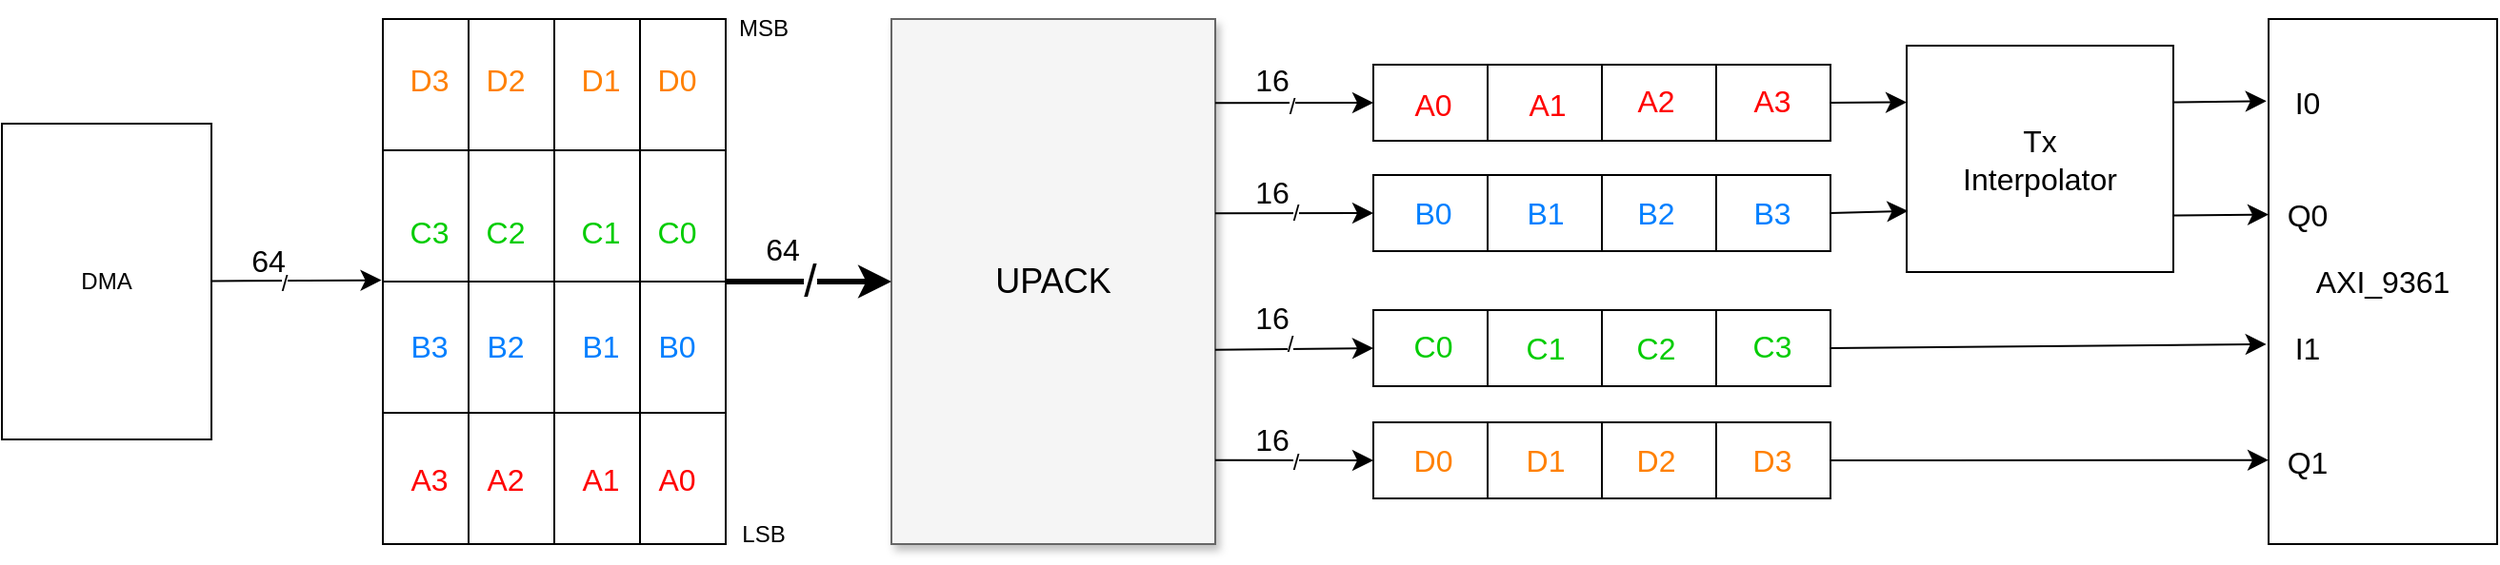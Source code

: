 <mxfile version="24.5.1" type="device" pages="3">
  <diagram name="Page-1" id="90a13364-a465-7bf4-72fc-28e22215d7a0">
    <mxGraphModel dx="1446" dy="1007" grid="1" gridSize="10" guides="1" tooltips="1" connect="1" arrows="1" fold="1" page="1" pageScale="1.5" pageWidth="1169" pageHeight="826" background="none" math="0" shadow="0">
      <root>
        <mxCell id="0" style=";html=1;" />
        <mxCell id="1" style=";html=1;" parent="0" />
        <mxCell id="-LTJIv0S8f1JqJ6JOklE-158" value="" style="shape=table;startSize=0;container=1;collapsible=0;childLayout=tableLayout;" vertex="1" parent="1">
          <mxGeometry x="1040" y="666" width="240" height="40" as="geometry" />
        </mxCell>
        <mxCell id="-LTJIv0S8f1JqJ6JOklE-159" value="" style="shape=tableRow;horizontal=0;startSize=0;swimlaneHead=0;swimlaneBody=0;strokeColor=inherit;top=0;left=0;bottom=0;right=0;collapsible=0;dropTarget=0;fillColor=none;points=[[0,0.5],[1,0.5]];portConstraint=eastwest;" vertex="1" parent="-LTJIv0S8f1JqJ6JOklE-158">
          <mxGeometry width="240" height="40" as="geometry" />
        </mxCell>
        <mxCell id="-LTJIv0S8f1JqJ6JOklE-160" value="" style="shape=partialRectangle;html=1;whiteSpace=wrap;connectable=0;strokeColor=inherit;overflow=hidden;fillColor=none;top=0;left=0;bottom=0;right=0;pointerEvents=1;" vertex="1" parent="-LTJIv0S8f1JqJ6JOklE-159">
          <mxGeometry width="60" height="40" as="geometry">
            <mxRectangle width="60" height="40" as="alternateBounds" />
          </mxGeometry>
        </mxCell>
        <mxCell id="-LTJIv0S8f1JqJ6JOklE-161" value="" style="shape=partialRectangle;html=1;whiteSpace=wrap;connectable=0;strokeColor=inherit;overflow=hidden;fillColor=none;top=0;left=0;bottom=0;right=0;pointerEvents=1;" vertex="1" parent="-LTJIv0S8f1JqJ6JOklE-159">
          <mxGeometry x="60" width="60" height="40" as="geometry">
            <mxRectangle width="60" height="40" as="alternateBounds" />
          </mxGeometry>
        </mxCell>
        <mxCell id="-LTJIv0S8f1JqJ6JOklE-162" value="" style="shape=partialRectangle;html=1;whiteSpace=wrap;connectable=0;strokeColor=inherit;overflow=hidden;fillColor=none;top=0;left=0;bottom=0;right=0;pointerEvents=1;" vertex="1" parent="-LTJIv0S8f1JqJ6JOklE-159">
          <mxGeometry x="120" width="60" height="40" as="geometry">
            <mxRectangle width="60" height="40" as="alternateBounds" />
          </mxGeometry>
        </mxCell>
        <mxCell id="-LTJIv0S8f1JqJ6JOklE-163" value="" style="shape=partialRectangle;html=1;whiteSpace=wrap;connectable=0;strokeColor=inherit;overflow=hidden;fillColor=none;top=0;left=0;bottom=0;right=0;pointerEvents=1;" vertex="1" parent="-LTJIv0S8f1JqJ6JOklE-159">
          <mxGeometry x="180" width="60" height="40" as="geometry">
            <mxRectangle width="60" height="40" as="alternateBounds" />
          </mxGeometry>
        </mxCell>
        <mxCell id="-LTJIv0S8f1JqJ6JOklE-152" value="" style="shape=table;startSize=0;container=1;collapsible=0;childLayout=tableLayout;" vertex="1" parent="1">
          <mxGeometry x="1040" y="607" width="240" height="40" as="geometry" />
        </mxCell>
        <mxCell id="-LTJIv0S8f1JqJ6JOklE-153" value="" style="shape=tableRow;horizontal=0;startSize=0;swimlaneHead=0;swimlaneBody=0;strokeColor=inherit;top=0;left=0;bottom=0;right=0;collapsible=0;dropTarget=0;fillColor=none;points=[[0,0.5],[1,0.5]];portConstraint=eastwest;" vertex="1" parent="-LTJIv0S8f1JqJ6JOklE-152">
          <mxGeometry width="240" height="40" as="geometry" />
        </mxCell>
        <mxCell id="-LTJIv0S8f1JqJ6JOklE-154" value="" style="shape=partialRectangle;html=1;whiteSpace=wrap;connectable=0;strokeColor=inherit;overflow=hidden;fillColor=none;top=0;left=0;bottom=0;right=0;pointerEvents=1;" vertex="1" parent="-LTJIv0S8f1JqJ6JOklE-153">
          <mxGeometry width="60" height="40" as="geometry">
            <mxRectangle width="60" height="40" as="alternateBounds" />
          </mxGeometry>
        </mxCell>
        <mxCell id="-LTJIv0S8f1JqJ6JOklE-155" value="" style="shape=partialRectangle;html=1;whiteSpace=wrap;connectable=0;strokeColor=inherit;overflow=hidden;fillColor=none;top=0;left=0;bottom=0;right=0;pointerEvents=1;" vertex="1" parent="-LTJIv0S8f1JqJ6JOklE-153">
          <mxGeometry x="60" width="60" height="40" as="geometry">
            <mxRectangle width="60" height="40" as="alternateBounds" />
          </mxGeometry>
        </mxCell>
        <mxCell id="-LTJIv0S8f1JqJ6JOklE-156" value="" style="shape=partialRectangle;html=1;whiteSpace=wrap;connectable=0;strokeColor=inherit;overflow=hidden;fillColor=none;top=0;left=0;bottom=0;right=0;pointerEvents=1;" vertex="1" parent="-LTJIv0S8f1JqJ6JOklE-153">
          <mxGeometry x="120" width="60" height="40" as="geometry">
            <mxRectangle width="60" height="40" as="alternateBounds" />
          </mxGeometry>
        </mxCell>
        <mxCell id="-LTJIv0S8f1JqJ6JOklE-157" value="" style="shape=partialRectangle;html=1;whiteSpace=wrap;connectable=0;strokeColor=inherit;overflow=hidden;fillColor=none;top=0;left=0;bottom=0;right=0;pointerEvents=1;" vertex="1" parent="-LTJIv0S8f1JqJ6JOklE-153">
          <mxGeometry x="180" width="60" height="40" as="geometry">
            <mxRectangle width="60" height="40" as="alternateBounds" />
          </mxGeometry>
        </mxCell>
        <mxCell id="-LTJIv0S8f1JqJ6JOklE-146" value="" style="shape=table;startSize=0;container=1;collapsible=0;childLayout=tableLayout;" vertex="1" parent="1">
          <mxGeometry x="1040" y="536" width="240" height="40" as="geometry" />
        </mxCell>
        <mxCell id="-LTJIv0S8f1JqJ6JOklE-147" value="" style="shape=tableRow;horizontal=0;startSize=0;swimlaneHead=0;swimlaneBody=0;strokeColor=inherit;top=0;left=0;bottom=0;right=0;collapsible=0;dropTarget=0;fillColor=none;points=[[0,0.5],[1,0.5]];portConstraint=eastwest;" vertex="1" parent="-LTJIv0S8f1JqJ6JOklE-146">
          <mxGeometry width="240" height="40" as="geometry" />
        </mxCell>
        <mxCell id="-LTJIv0S8f1JqJ6JOklE-148" value="" style="shape=partialRectangle;html=1;whiteSpace=wrap;connectable=0;strokeColor=inherit;overflow=hidden;fillColor=none;top=0;left=0;bottom=0;right=0;pointerEvents=1;" vertex="1" parent="-LTJIv0S8f1JqJ6JOklE-147">
          <mxGeometry width="60" height="40" as="geometry">
            <mxRectangle width="60" height="40" as="alternateBounds" />
          </mxGeometry>
        </mxCell>
        <mxCell id="-LTJIv0S8f1JqJ6JOklE-149" value="" style="shape=partialRectangle;html=1;whiteSpace=wrap;connectable=0;strokeColor=inherit;overflow=hidden;fillColor=none;top=0;left=0;bottom=0;right=0;pointerEvents=1;" vertex="1" parent="-LTJIv0S8f1JqJ6JOklE-147">
          <mxGeometry x="60" width="60" height="40" as="geometry">
            <mxRectangle width="60" height="40" as="alternateBounds" />
          </mxGeometry>
        </mxCell>
        <mxCell id="-LTJIv0S8f1JqJ6JOklE-150" value="" style="shape=partialRectangle;html=1;whiteSpace=wrap;connectable=0;strokeColor=inherit;overflow=hidden;fillColor=none;top=0;left=0;bottom=0;right=0;pointerEvents=1;" vertex="1" parent="-LTJIv0S8f1JqJ6JOklE-147">
          <mxGeometry x="120" width="60" height="40" as="geometry">
            <mxRectangle width="60" height="40" as="alternateBounds" />
          </mxGeometry>
        </mxCell>
        <mxCell id="-LTJIv0S8f1JqJ6JOklE-151" value="" style="shape=partialRectangle;html=1;whiteSpace=wrap;connectable=0;strokeColor=inherit;overflow=hidden;fillColor=none;top=0;left=0;bottom=0;right=0;pointerEvents=1;" vertex="1" parent="-LTJIv0S8f1JqJ6JOklE-147">
          <mxGeometry x="180" width="60" height="40" as="geometry">
            <mxRectangle width="60" height="40" as="alternateBounds" />
          </mxGeometry>
        </mxCell>
        <mxCell id="-LTJIv0S8f1JqJ6JOklE-135" value="" style="shape=table;startSize=0;container=1;collapsible=0;childLayout=tableLayout;" vertex="1" parent="1">
          <mxGeometry x="1040" y="478" width="240" height="40" as="geometry" />
        </mxCell>
        <mxCell id="-LTJIv0S8f1JqJ6JOklE-136" value="" style="shape=tableRow;horizontal=0;startSize=0;swimlaneHead=0;swimlaneBody=0;strokeColor=inherit;top=0;left=0;bottom=0;right=0;collapsible=0;dropTarget=0;fillColor=none;points=[[0,0.5],[1,0.5]];portConstraint=eastwest;" vertex="1" parent="-LTJIv0S8f1JqJ6JOklE-135">
          <mxGeometry width="240" height="40" as="geometry" />
        </mxCell>
        <mxCell id="-LTJIv0S8f1JqJ6JOklE-137" value="" style="shape=partialRectangle;html=1;whiteSpace=wrap;connectable=0;strokeColor=inherit;overflow=hidden;fillColor=none;top=0;left=0;bottom=0;right=0;pointerEvents=1;" vertex="1" parent="-LTJIv0S8f1JqJ6JOklE-136">
          <mxGeometry width="60" height="40" as="geometry">
            <mxRectangle width="60" height="40" as="alternateBounds" />
          </mxGeometry>
        </mxCell>
        <mxCell id="-LTJIv0S8f1JqJ6JOklE-138" value="" style="shape=partialRectangle;html=1;whiteSpace=wrap;connectable=0;strokeColor=inherit;overflow=hidden;fillColor=none;top=0;left=0;bottom=0;right=0;pointerEvents=1;" vertex="1" parent="-LTJIv0S8f1JqJ6JOklE-136">
          <mxGeometry x="60" width="60" height="40" as="geometry">
            <mxRectangle width="60" height="40" as="alternateBounds" />
          </mxGeometry>
        </mxCell>
        <mxCell id="-LTJIv0S8f1JqJ6JOklE-139" value="" style="shape=partialRectangle;html=1;whiteSpace=wrap;connectable=0;strokeColor=inherit;overflow=hidden;fillColor=none;top=0;left=0;bottom=0;right=0;pointerEvents=1;" vertex="1" parent="-LTJIv0S8f1JqJ6JOklE-136">
          <mxGeometry x="120" width="60" height="40" as="geometry">
            <mxRectangle width="60" height="40" as="alternateBounds" />
          </mxGeometry>
        </mxCell>
        <mxCell id="-LTJIv0S8f1JqJ6JOklE-140" value="" style="shape=partialRectangle;html=1;whiteSpace=wrap;connectable=0;strokeColor=inherit;overflow=hidden;fillColor=none;top=0;left=0;bottom=0;right=0;pointerEvents=1;" vertex="1" parent="-LTJIv0S8f1JqJ6JOklE-136">
          <mxGeometry x="180" width="60" height="40" as="geometry">
            <mxRectangle width="60" height="40" as="alternateBounds" />
          </mxGeometry>
        </mxCell>
        <mxCell id="3a17f1ce550125da-2" value="UPACK" style="whiteSpace=wrap;html=1;shadow=1;fontSize=18;fillColor=#f5f5f5;strokeColor=#666666;points=[[0,0,0,0,0],[0,0.25,0,0,0],[0,0.5,0,0,0],[0,0.75,0,0,0],[0,1,0,0,0],[0.25,0,0,0,0],[0.25,1,0,0,0],[0.5,0,0,0,0],[0.5,1,0,0,0],[0.75,0,0,0,0],[0.75,1,0,0,0],[1,0,0,0,0],[1,0.16,0,0,0],[1,0.37,0,0,0],[1,0.63,0,0,0],[1,0.84,0,0,0],[1,1,0,0,0]];" parent="1" vertex="1">
          <mxGeometry x="787" y="454" width="170" height="276" as="geometry" />
        </mxCell>
        <mxCell id="-LTJIv0S8f1JqJ6JOklE-1" value="" style="shape=table;childLayout=tableLayout;startSize=0;fillColor=none;collapsible=0;recursiveResize=0;expand=0;" vertex="1" parent="1">
          <mxGeometry x="520" y="454" width="180" height="276" as="geometry" />
        </mxCell>
        <mxCell id="-LTJIv0S8f1JqJ6JOklE-2" value="" style="shape=tableRow;horizontal=0;swimlaneHead=0;swimlaneBody=0;top=0;left=0;strokeColor=inherit;bottom=0;right=0;dropTarget=0;fontStyle=0;fillColor=none;points=[[0,0.5],[1,0.5]];portConstraint=eastwest;startSize=0;collapsible=0;recursiveResize=0;expand=0;" vertex="1" parent="-LTJIv0S8f1JqJ6JOklE-1">
          <mxGeometry width="180" height="69" as="geometry" />
        </mxCell>
        <mxCell id="-LTJIv0S8f1JqJ6JOklE-3" value="" style="swimlane;swimlaneHead=0;swimlaneBody=0;fontStyle=0;strokeColor=inherit;connectable=0;fillColor=none;startSize=0;collapsible=0;recursiveResize=0;expand=0;" vertex="1" parent="-LTJIv0S8f1JqJ6JOklE-2">
          <mxGeometry width="45" height="69" as="geometry">
            <mxRectangle width="45" height="69" as="alternateBounds" />
          </mxGeometry>
        </mxCell>
        <mxCell id="-LTJIv0S8f1JqJ6JOklE-4" value="" style="swimlane;swimlaneHead=0;swimlaneBody=0;fontStyle=0;strokeColor=inherit;connectable=0;fillColor=none;startSize=0;collapsible=0;recursiveResize=0;expand=0;" vertex="1" parent="-LTJIv0S8f1JqJ6JOklE-2">
          <mxGeometry x="45" width="45" height="69" as="geometry">
            <mxRectangle width="45" height="69" as="alternateBounds" />
          </mxGeometry>
        </mxCell>
        <mxCell id="-LTJIv0S8f1JqJ6JOklE-5" value="" style="swimlane;swimlaneHead=0;swimlaneBody=0;fontStyle=0;strokeColor=inherit;connectable=0;fillColor=none;startSize=0;collapsible=0;recursiveResize=0;expand=0;" vertex="1" parent="-LTJIv0S8f1JqJ6JOklE-2">
          <mxGeometry x="90" width="45" height="69" as="geometry">
            <mxRectangle width="45" height="69" as="alternateBounds" />
          </mxGeometry>
        </mxCell>
        <mxCell id="-LTJIv0S8f1JqJ6JOklE-6" value="" style="swimlane;swimlaneHead=0;swimlaneBody=0;fontStyle=0;strokeColor=inherit;connectable=0;fillColor=none;startSize=0;collapsible=0;recursiveResize=0;expand=0;" vertex="1" parent="-LTJIv0S8f1JqJ6JOklE-2">
          <mxGeometry x="135" width="45" height="69" as="geometry">
            <mxRectangle width="45" height="69" as="alternateBounds" />
          </mxGeometry>
        </mxCell>
        <mxCell id="-LTJIv0S8f1JqJ6JOklE-7" value="" style="shape=tableRow;horizontal=0;swimlaneHead=0;swimlaneBody=0;top=0;left=0;strokeColor=inherit;bottom=0;right=0;dropTarget=0;fontStyle=0;fillColor=none;points=[[0,0.5],[1,0.5]];portConstraint=eastwest;startSize=0;collapsible=0;recursiveResize=0;expand=0;" vertex="1" parent="-LTJIv0S8f1JqJ6JOklE-1">
          <mxGeometry y="69" width="180" height="69" as="geometry" />
        </mxCell>
        <mxCell id="-LTJIv0S8f1JqJ6JOklE-8" value="" style="swimlane;swimlaneHead=0;swimlaneBody=0;fontStyle=0;connectable=0;strokeColor=inherit;fillColor=none;startSize=0;collapsible=0;recursiveResize=0;expand=0;" vertex="1" parent="-LTJIv0S8f1JqJ6JOklE-7">
          <mxGeometry width="45" height="69" as="geometry">
            <mxRectangle width="45" height="69" as="alternateBounds" />
          </mxGeometry>
        </mxCell>
        <mxCell id="-LTJIv0S8f1JqJ6JOklE-9" value="" style="swimlane;swimlaneHead=0;swimlaneBody=0;fontStyle=0;connectable=0;strokeColor=inherit;fillColor=none;startSize=0;collapsible=0;recursiveResize=0;expand=0;" vertex="1" parent="-LTJIv0S8f1JqJ6JOklE-7">
          <mxGeometry x="45" width="45" height="69" as="geometry">
            <mxRectangle width="45" height="69" as="alternateBounds" />
          </mxGeometry>
        </mxCell>
        <mxCell id="-LTJIv0S8f1JqJ6JOklE-10" value="" style="swimlane;swimlaneHead=0;swimlaneBody=0;fontStyle=0;connectable=0;strokeColor=inherit;fillColor=none;startSize=0;collapsible=0;recursiveResize=0;expand=0;" vertex="1" parent="-LTJIv0S8f1JqJ6JOklE-7">
          <mxGeometry x="90" width="45" height="69" as="geometry">
            <mxRectangle width="45" height="69" as="alternateBounds" />
          </mxGeometry>
        </mxCell>
        <mxCell id="-LTJIv0S8f1JqJ6JOklE-11" value="" style="swimlane;swimlaneHead=0;swimlaneBody=0;fontStyle=0;connectable=0;strokeColor=inherit;fillColor=none;startSize=0;collapsible=0;recursiveResize=0;expand=0;" vertex="1" parent="-LTJIv0S8f1JqJ6JOklE-7">
          <mxGeometry x="135" width="45" height="69" as="geometry">
            <mxRectangle width="45" height="69" as="alternateBounds" />
          </mxGeometry>
        </mxCell>
        <mxCell id="-LTJIv0S8f1JqJ6JOklE-12" value="" style="shape=tableRow;horizontal=0;swimlaneHead=0;swimlaneBody=0;top=0;left=0;strokeColor=inherit;bottom=0;right=0;dropTarget=0;fontStyle=0;fillColor=none;points=[[0,0.5],[1,0.5]];portConstraint=eastwest;startSize=0;collapsible=0;recursiveResize=0;expand=0;" vertex="1" parent="-LTJIv0S8f1JqJ6JOklE-1">
          <mxGeometry y="138" width="180" height="69" as="geometry" />
        </mxCell>
        <mxCell id="-LTJIv0S8f1JqJ6JOklE-13" value="" style="swimlane;swimlaneHead=0;swimlaneBody=0;fontStyle=0;connectable=0;strokeColor=inherit;fillColor=none;startSize=0;collapsible=0;recursiveResize=0;expand=0;" vertex="1" parent="-LTJIv0S8f1JqJ6JOklE-12">
          <mxGeometry width="45" height="69" as="geometry">
            <mxRectangle width="45" height="69" as="alternateBounds" />
          </mxGeometry>
        </mxCell>
        <mxCell id="-LTJIv0S8f1JqJ6JOklE-14" value="" style="swimlane;swimlaneHead=0;swimlaneBody=0;fontStyle=0;connectable=0;strokeColor=inherit;fillColor=none;startSize=0;collapsible=0;recursiveResize=0;expand=0;" vertex="1" parent="-LTJIv0S8f1JqJ6JOklE-12">
          <mxGeometry x="45" width="45" height="69" as="geometry">
            <mxRectangle width="45" height="69" as="alternateBounds" />
          </mxGeometry>
        </mxCell>
        <mxCell id="-LTJIv0S8f1JqJ6JOklE-15" value="" style="swimlane;swimlaneHead=0;swimlaneBody=0;fontStyle=0;connectable=0;strokeColor=inherit;fillColor=none;startSize=0;collapsible=0;recursiveResize=0;expand=0;" vertex="1" parent="-LTJIv0S8f1JqJ6JOklE-12">
          <mxGeometry x="90" width="45" height="69" as="geometry">
            <mxRectangle width="45" height="69" as="alternateBounds" />
          </mxGeometry>
        </mxCell>
        <mxCell id="-LTJIv0S8f1JqJ6JOklE-16" value="" style="swimlane;swimlaneHead=0;swimlaneBody=0;fontStyle=0;connectable=0;strokeColor=inherit;fillColor=none;startSize=0;collapsible=0;recursiveResize=0;expand=0;" vertex="1" parent="-LTJIv0S8f1JqJ6JOklE-12">
          <mxGeometry x="135" width="45" height="69" as="geometry">
            <mxRectangle width="45" height="69" as="alternateBounds" />
          </mxGeometry>
        </mxCell>
        <mxCell id="-LTJIv0S8f1JqJ6JOklE-17" value="" style="shape=tableRow;horizontal=0;swimlaneHead=0;swimlaneBody=0;top=0;left=0;strokeColor=inherit;bottom=0;right=0;dropTarget=0;fontStyle=0;fillColor=none;points=[[0,0.5],[1,0.5]];portConstraint=eastwest;startSize=0;collapsible=0;recursiveResize=0;expand=0;" vertex="1" parent="-LTJIv0S8f1JqJ6JOklE-1">
          <mxGeometry y="207" width="180" height="69" as="geometry" />
        </mxCell>
        <mxCell id="-LTJIv0S8f1JqJ6JOklE-18" value="" style="swimlane;swimlaneHead=0;swimlaneBody=0;fontStyle=0;connectable=0;strokeColor=inherit;fillColor=none;startSize=0;collapsible=0;recursiveResize=0;expand=0;" vertex="1" parent="-LTJIv0S8f1JqJ6JOklE-17">
          <mxGeometry width="45" height="69" as="geometry">
            <mxRectangle width="45" height="69" as="alternateBounds" />
          </mxGeometry>
        </mxCell>
        <mxCell id="-LTJIv0S8f1JqJ6JOklE-19" value="" style="swimlane;swimlaneHead=0;swimlaneBody=0;fontStyle=0;connectable=0;strokeColor=inherit;fillColor=none;startSize=0;collapsible=0;recursiveResize=0;expand=0;" vertex="1" parent="-LTJIv0S8f1JqJ6JOklE-17">
          <mxGeometry x="45" width="45" height="69" as="geometry">
            <mxRectangle width="45" height="69" as="alternateBounds" />
          </mxGeometry>
        </mxCell>
        <mxCell id="-LTJIv0S8f1JqJ6JOklE-20" value="" style="swimlane;swimlaneHead=0;swimlaneBody=0;fontStyle=0;connectable=0;strokeColor=inherit;fillColor=none;startSize=0;collapsible=0;recursiveResize=0;expand=0;" vertex="1" parent="-LTJIv0S8f1JqJ6JOklE-17">
          <mxGeometry x="90" width="45" height="69" as="geometry">
            <mxRectangle width="45" height="69" as="alternateBounds" />
          </mxGeometry>
        </mxCell>
        <mxCell id="-LTJIv0S8f1JqJ6JOklE-21" value="" style="swimlane;swimlaneHead=0;swimlaneBody=0;fontStyle=0;connectable=0;strokeColor=inherit;fillColor=none;startSize=0;collapsible=0;recursiveResize=0;expand=0;" vertex="1" parent="-LTJIv0S8f1JqJ6JOklE-17">
          <mxGeometry x="135" width="45" height="69" as="geometry">
            <mxRectangle width="45" height="69" as="alternateBounds" />
          </mxGeometry>
        </mxCell>
        <mxCell id="-LTJIv0S8f1JqJ6JOklE-23" value="&lt;font style=&quot;font-size: 24px;&quot;&gt;/&lt;/font&gt;" style="endArrow=classic;html=1;rounded=0;fontSize=12;startSize=8;endSize=8;curved=1;exitX=1;exitY=0.5;exitDx=0;exitDy=0;strokeWidth=3;" edge="1" parent="1" source="-LTJIv0S8f1JqJ6JOklE-1" target="3a17f1ce550125da-2">
          <mxGeometry width="50" height="50" relative="1" as="geometry">
            <mxPoint x="500" y="640" as="sourcePoint" />
            <mxPoint x="550" y="590" as="targetPoint" />
          </mxGeometry>
        </mxCell>
        <mxCell id="-LTJIv0S8f1JqJ6JOklE-24" value="64" style="text;strokeColor=none;fillColor=none;html=1;align=center;verticalAlign=middle;whiteSpace=wrap;rounded=0;fontSize=16;" vertex="1" parent="1">
          <mxGeometry x="700" y="560" width="60" height="30" as="geometry" />
        </mxCell>
        <mxCell id="-LTJIv0S8f1JqJ6JOklE-25" value="LSB" style="text;strokeColor=none;fillColor=none;html=1;align=center;verticalAlign=middle;whiteSpace=wrap;rounded=0;fontSize=12;" vertex="1" parent="1">
          <mxGeometry x="690" y="710" width="60" height="30" as="geometry" />
        </mxCell>
        <mxCell id="-LTJIv0S8f1JqJ6JOklE-26" value="MSB" style="text;strokeColor=none;fillColor=none;html=1;align=center;verticalAlign=middle;whiteSpace=wrap;rounded=0;fontSize=12;" vertex="1" parent="1">
          <mxGeometry x="690" y="444" width="60" height="30" as="geometry" />
        </mxCell>
        <mxCell id="-LTJIv0S8f1JqJ6JOklE-27" value="A0" style="text;html=1;align=center;verticalAlign=middle;resizable=0;points=[];autosize=1;strokeColor=none;fillColor=none;fontSize=16;fontColor=#FF0000;" vertex="1" parent="1">
          <mxGeometry x="654" y="681" width="40" height="30" as="geometry" />
        </mxCell>
        <mxCell id="-LTJIv0S8f1JqJ6JOklE-28" value="B0" style="text;html=1;align=center;verticalAlign=middle;resizable=0;points=[];autosize=1;strokeColor=none;fillColor=none;fontSize=16;fontColor=#007FFF;" vertex="1" parent="1">
          <mxGeometry x="654" y="611" width="40" height="30" as="geometry" />
        </mxCell>
        <mxCell id="-LTJIv0S8f1JqJ6JOklE-29" value="C0" style="text;html=1;align=center;verticalAlign=middle;resizable=0;points=[];autosize=1;strokeColor=none;fillColor=none;fontSize=16;fontColor=#00CC00;" vertex="1" parent="1">
          <mxGeometry x="654" y="551" width="40" height="30" as="geometry" />
        </mxCell>
        <mxCell id="-LTJIv0S8f1JqJ6JOklE-30" value="D0" style="text;html=1;align=center;verticalAlign=middle;resizable=0;points=[];autosize=1;strokeColor=none;fillColor=none;fontSize=16;fontColor=#FF8000;" vertex="1" parent="1">
          <mxGeometry x="654" y="471" width="40" height="30" as="geometry" />
        </mxCell>
        <mxCell id="-LTJIv0S8f1JqJ6JOklE-31" value="A1" style="text;html=1;align=center;verticalAlign=middle;resizable=0;points=[];autosize=1;strokeColor=none;fillColor=none;fontSize=16;fontColor=#FF0000;" vertex="1" parent="1">
          <mxGeometry x="614" y="681" width="40" height="30" as="geometry" />
        </mxCell>
        <mxCell id="-LTJIv0S8f1JqJ6JOklE-33" value="B1" style="text;html=1;align=center;verticalAlign=middle;resizable=0;points=[];autosize=1;strokeColor=none;fillColor=none;fontSize=16;fontColor=#007FFF;" vertex="1" parent="1">
          <mxGeometry x="614" y="611" width="40" height="30" as="geometry" />
        </mxCell>
        <mxCell id="-LTJIv0S8f1JqJ6JOklE-34" value="C1" style="text;html=1;align=center;verticalAlign=middle;resizable=0;points=[];autosize=1;strokeColor=none;fillColor=none;fontSize=16;fontColor=#00CC00;" vertex="1" parent="1">
          <mxGeometry x="614" y="551" width="40" height="30" as="geometry" />
        </mxCell>
        <mxCell id="-LTJIv0S8f1JqJ6JOklE-35" value="D1" style="text;html=1;align=center;verticalAlign=middle;resizable=0;points=[];autosize=1;strokeColor=none;fillColor=none;fontSize=16;fontColor=#FF8000;" vertex="1" parent="1">
          <mxGeometry x="614" y="471" width="40" height="30" as="geometry" />
        </mxCell>
        <mxCell id="-LTJIv0S8f1JqJ6JOklE-36" value="A2" style="text;html=1;align=center;verticalAlign=middle;resizable=0;points=[];autosize=1;strokeColor=none;fillColor=none;fontSize=16;fontColor=#FF0000;" vertex="1" parent="1">
          <mxGeometry x="564" y="681" width="40" height="30" as="geometry" />
        </mxCell>
        <mxCell id="-LTJIv0S8f1JqJ6JOklE-37" value="B2" style="text;html=1;align=center;verticalAlign=middle;resizable=0;points=[];autosize=1;strokeColor=none;fillColor=none;fontSize=16;fontColor=#007FFF;" vertex="1" parent="1">
          <mxGeometry x="564" y="611" width="40" height="30" as="geometry" />
        </mxCell>
        <mxCell id="-LTJIv0S8f1JqJ6JOklE-38" value="C2" style="text;html=1;align=center;verticalAlign=middle;resizable=0;points=[];autosize=1;strokeColor=none;fillColor=none;fontSize=16;fontColor=#00CC00;" vertex="1" parent="1">
          <mxGeometry x="564" y="551" width="40" height="30" as="geometry" />
        </mxCell>
        <mxCell id="-LTJIv0S8f1JqJ6JOklE-39" value="D2" style="text;html=1;align=center;verticalAlign=middle;resizable=0;points=[];autosize=1;strokeColor=none;fillColor=none;fontSize=16;fontColor=#FF8000;" vertex="1" parent="1">
          <mxGeometry x="564" y="471" width="40" height="30" as="geometry" />
        </mxCell>
        <mxCell id="-LTJIv0S8f1JqJ6JOklE-40" value="A3" style="text;html=1;align=center;verticalAlign=middle;resizable=0;points=[];autosize=1;strokeColor=none;fillColor=none;fontSize=16;fontColor=#FF0000;" vertex="1" parent="1">
          <mxGeometry x="524" y="681" width="40" height="30" as="geometry" />
        </mxCell>
        <mxCell id="-LTJIv0S8f1JqJ6JOklE-41" value="B3" style="text;html=1;align=center;verticalAlign=middle;resizable=0;points=[];autosize=1;strokeColor=none;fillColor=none;fontSize=16;fontColor=#007FFF;" vertex="1" parent="1">
          <mxGeometry x="524" y="611" width="40" height="30" as="geometry" />
        </mxCell>
        <mxCell id="-LTJIv0S8f1JqJ6JOklE-42" value="C3" style="text;html=1;align=center;verticalAlign=middle;resizable=0;points=[];autosize=1;strokeColor=none;fillColor=none;fontSize=16;fontColor=#00CC00;" vertex="1" parent="1">
          <mxGeometry x="524" y="551" width="40" height="30" as="geometry" />
        </mxCell>
        <mxCell id="-LTJIv0S8f1JqJ6JOklE-43" value="D3" style="text;html=1;align=center;verticalAlign=middle;resizable=0;points=[];autosize=1;strokeColor=none;fillColor=none;fontSize=16;fontColor=#FF8000;" vertex="1" parent="1">
          <mxGeometry x="524" y="471" width="40" height="30" as="geometry" />
        </mxCell>
        <mxCell id="-LTJIv0S8f1JqJ6JOklE-88" value="" style="endArrow=classic;html=1;rounded=0;fontSize=12;startSize=8;endSize=8;curved=1;exitX=1;exitY=0.16;exitDx=0;exitDy=0;exitPerimeter=0;entryX=0;entryY=0.5;entryDx=0;entryDy=0;" edge="1" parent="1" source="3a17f1ce550125da-2" target="-LTJIv0S8f1JqJ6JOklE-136">
          <mxGeometry width="50" height="50" relative="1" as="geometry">
            <mxPoint x="1010" y="620" as="sourcePoint" />
            <mxPoint x="1039.76" y="477.632" as="targetPoint" />
          </mxGeometry>
        </mxCell>
        <mxCell id="-LTJIv0S8f1JqJ6JOklE-93" value="/" style="edgeLabel;html=1;align=center;verticalAlign=middle;resizable=0;points=[];fontSize=12;" vertex="1" connectable="0" parent="-LTJIv0S8f1JqJ6JOklE-88">
          <mxGeometry x="-0.036" y="-2" relative="1" as="geometry">
            <mxPoint as="offset" />
          </mxGeometry>
        </mxCell>
        <mxCell id="-LTJIv0S8f1JqJ6JOklE-89" value="" style="endArrow=classic;html=1;rounded=0;fontSize=12;startSize=8;endSize=8;curved=1;exitX=1;exitY=0.37;exitDx=0;exitDy=0;exitPerimeter=0;entryX=0;entryY=0.5;entryDx=0;entryDy=0;" edge="1" parent="1" source="3a17f1ce550125da-2" target="-LTJIv0S8f1JqJ6JOklE-147">
          <mxGeometry width="50" height="50" relative="1" as="geometry">
            <mxPoint x="1010" y="600" as="sourcePoint" />
            <mxPoint x="1039.28" y="553.86" as="targetPoint" />
          </mxGeometry>
        </mxCell>
        <mxCell id="-LTJIv0S8f1JqJ6JOklE-94" value="/" style="edgeLabel;html=1;align=center;verticalAlign=middle;resizable=0;points=[];fontSize=12;" vertex="1" connectable="0" parent="-LTJIv0S8f1JqJ6JOklE-89">
          <mxGeometry x="-0.005" relative="1" as="geometry">
            <mxPoint as="offset" />
          </mxGeometry>
        </mxCell>
        <mxCell id="-LTJIv0S8f1JqJ6JOklE-90" value="" style="endArrow=classic;html=1;rounded=0;fontSize=12;startSize=8;endSize=8;curved=1;exitX=1;exitY=0.63;exitDx=0;exitDy=0;exitPerimeter=0;entryX=0;entryY=0.5;entryDx=0;entryDy=0;" edge="1" parent="1" source="3a17f1ce550125da-2" target="-LTJIv0S8f1JqJ6JOklE-153">
          <mxGeometry width="50" height="50" relative="1" as="geometry">
            <mxPoint x="1010" y="700" as="sourcePoint" />
            <mxPoint x="1038.32" y="630.02" as="targetPoint" />
          </mxGeometry>
        </mxCell>
        <mxCell id="-LTJIv0S8f1JqJ6JOklE-95" value="/" style="edgeLabel;html=1;align=center;verticalAlign=middle;resizable=0;points=[];fontSize=12;" vertex="1" connectable="0" parent="-LTJIv0S8f1JqJ6JOklE-90">
          <mxGeometry x="-0.07" y="3" relative="1" as="geometry">
            <mxPoint as="offset" />
          </mxGeometry>
        </mxCell>
        <mxCell id="-LTJIv0S8f1JqJ6JOklE-91" value="" style="endArrow=classic;html=1;rounded=0;fontSize=12;startSize=8;endSize=8;curved=1;exitX=1;exitY=0.84;exitDx=0;exitDy=0;exitPerimeter=0;entryX=0;entryY=0.5;entryDx=0;entryDy=0;" edge="1" parent="1" source="3a17f1ce550125da-2" target="-LTJIv0S8f1JqJ6JOklE-159">
          <mxGeometry width="50" height="50" relative="1" as="geometry">
            <mxPoint x="1010" y="700" as="sourcePoint" />
            <mxPoint x="1038.08" y="706.16" as="targetPoint" />
          </mxGeometry>
        </mxCell>
        <mxCell id="-LTJIv0S8f1JqJ6JOklE-96" value="/" style="edgeLabel;html=1;align=center;verticalAlign=middle;resizable=0;points=[];fontSize=12;" vertex="1" connectable="0" parent="-LTJIv0S8f1JqJ6JOklE-91">
          <mxGeometry x="0.012" y="-1" relative="1" as="geometry">
            <mxPoint as="offset" />
          </mxGeometry>
        </mxCell>
        <mxCell id="-LTJIv0S8f1JqJ6JOklE-97" value="16" style="text;strokeColor=none;fillColor=none;html=1;align=center;verticalAlign=middle;whiteSpace=wrap;rounded=0;fontSize=16;" vertex="1" parent="1">
          <mxGeometry x="957" y="471" width="60" height="30" as="geometry" />
        </mxCell>
        <mxCell id="-LTJIv0S8f1JqJ6JOklE-98" value="16" style="text;strokeColor=none;fillColor=none;html=1;align=center;verticalAlign=middle;whiteSpace=wrap;rounded=0;fontSize=16;" vertex="1" parent="1">
          <mxGeometry x="957" y="530" width="60" height="30" as="geometry" />
        </mxCell>
        <mxCell id="-LTJIv0S8f1JqJ6JOklE-99" value="16" style="text;strokeColor=none;fillColor=none;html=1;align=center;verticalAlign=middle;whiteSpace=wrap;rounded=0;fontSize=16;" vertex="1" parent="1">
          <mxGeometry x="957" y="596" width="60" height="30" as="geometry" />
        </mxCell>
        <mxCell id="-LTJIv0S8f1JqJ6JOklE-100" value="16" style="text;strokeColor=none;fillColor=none;html=1;align=center;verticalAlign=middle;whiteSpace=wrap;rounded=0;fontSize=16;" vertex="1" parent="1">
          <mxGeometry x="957" y="660" width="60" height="30" as="geometry" />
        </mxCell>
        <mxCell id="-LTJIv0S8f1JqJ6JOklE-101" value="A0" style="text;html=1;align=center;verticalAlign=middle;resizable=0;points=[];autosize=1;strokeColor=none;fillColor=none;fontSize=16;fontColor=#FF0000;" vertex="1" parent="1">
          <mxGeometry x="1051" y="484" width="40" height="30" as="geometry" />
        </mxCell>
        <mxCell id="-LTJIv0S8f1JqJ6JOklE-103" value="A1" style="text;html=1;align=center;verticalAlign=middle;resizable=0;points=[];autosize=1;strokeColor=none;fillColor=none;fontSize=16;fontColor=#FF0000;" vertex="1" parent="1">
          <mxGeometry x="1111" y="484" width="40" height="30" as="geometry" />
        </mxCell>
        <mxCell id="-LTJIv0S8f1JqJ6JOklE-105" value="A2" style="text;html=1;align=center;verticalAlign=middle;resizable=0;points=[];autosize=1;strokeColor=none;fillColor=none;fontSize=16;fontColor=#FF0000;" vertex="1" parent="1">
          <mxGeometry x="1168" y="482" width="40" height="30" as="geometry" />
        </mxCell>
        <mxCell id="-LTJIv0S8f1JqJ6JOklE-107" value="A3" style="text;html=1;align=center;verticalAlign=middle;resizable=0;points=[];autosize=1;strokeColor=none;fillColor=none;fontSize=16;fontColor=#FF0000;" vertex="1" parent="1">
          <mxGeometry x="1229" y="482" width="40" height="30" as="geometry" />
        </mxCell>
        <mxCell id="-LTJIv0S8f1JqJ6JOklE-109" value="B0" style="text;html=1;align=center;verticalAlign=middle;resizable=0;points=[];autosize=1;strokeColor=none;fillColor=none;fontSize=16;fontColor=#007FFF;" vertex="1" parent="1">
          <mxGeometry x="1051" y="541" width="40" height="30" as="geometry" />
        </mxCell>
        <mxCell id="-LTJIv0S8f1JqJ6JOklE-110" value="B1" style="text;html=1;align=center;verticalAlign=middle;resizable=0;points=[];autosize=1;strokeColor=none;fillColor=none;fontSize=16;fontColor=#007FFF;" vertex="1" parent="1">
          <mxGeometry x="1110" y="541" width="40" height="30" as="geometry" />
        </mxCell>
        <mxCell id="-LTJIv0S8f1JqJ6JOklE-111" value="B2" style="text;html=1;align=center;verticalAlign=middle;resizable=0;points=[];autosize=1;strokeColor=none;fillColor=none;fontSize=16;fontColor=#007FFF;" vertex="1" parent="1">
          <mxGeometry x="1168" y="541" width="40" height="30" as="geometry" />
        </mxCell>
        <mxCell id="-LTJIv0S8f1JqJ6JOklE-112" value="B3" style="text;html=1;align=center;verticalAlign=middle;resizable=0;points=[];autosize=1;strokeColor=none;fillColor=none;fontSize=16;fontColor=#007FFF;" vertex="1" parent="1">
          <mxGeometry x="1229" y="541" width="40" height="30" as="geometry" />
        </mxCell>
        <mxCell id="-LTJIv0S8f1JqJ6JOklE-117" value="C0" style="text;html=1;align=center;verticalAlign=middle;resizable=0;points=[];autosize=1;strokeColor=none;fillColor=none;fontSize=16;fontColor=#00CC00;" vertex="1" parent="1">
          <mxGeometry x="1051" y="611" width="40" height="30" as="geometry" />
        </mxCell>
        <mxCell id="-LTJIv0S8f1JqJ6JOklE-118" value="C1" style="text;html=1;align=center;verticalAlign=middle;resizable=0;points=[];autosize=1;strokeColor=none;fillColor=none;fontSize=16;fontColor=#00CC00;" vertex="1" parent="1">
          <mxGeometry x="1110" y="612" width="40" height="30" as="geometry" />
        </mxCell>
        <mxCell id="-LTJIv0S8f1JqJ6JOklE-119" value="C2" style="text;html=1;align=center;verticalAlign=middle;resizable=0;points=[];autosize=1;strokeColor=none;fillColor=none;fontSize=16;fontColor=#00CC00;" vertex="1" parent="1">
          <mxGeometry x="1168" y="612" width="40" height="30" as="geometry" />
        </mxCell>
        <mxCell id="-LTJIv0S8f1JqJ6JOklE-120" value="C3" style="text;html=1;align=center;verticalAlign=middle;resizable=0;points=[];autosize=1;strokeColor=none;fillColor=none;fontSize=16;fontColor=#00CC00;" vertex="1" parent="1">
          <mxGeometry x="1229" y="611" width="40" height="30" as="geometry" />
        </mxCell>
        <mxCell id="-LTJIv0S8f1JqJ6JOklE-125" value="D0" style="text;html=1;align=center;verticalAlign=middle;resizable=0;points=[];autosize=1;strokeColor=none;fillColor=none;fontSize=16;fontColor=#FF8000;" vertex="1" parent="1">
          <mxGeometry x="1051" y="671" width="40" height="30" as="geometry" />
        </mxCell>
        <mxCell id="-LTJIv0S8f1JqJ6JOklE-126" value="D1" style="text;html=1;align=center;verticalAlign=middle;resizable=0;points=[];autosize=1;strokeColor=none;fillColor=none;fontSize=16;fontColor=#FF8000;" vertex="1" parent="1">
          <mxGeometry x="1110" y="671" width="40" height="30" as="geometry" />
        </mxCell>
        <mxCell id="-LTJIv0S8f1JqJ6JOklE-127" value="D2" style="text;html=1;align=center;verticalAlign=middle;resizable=0;points=[];autosize=1;strokeColor=none;fillColor=none;fontSize=16;fontColor=#FF8000;" vertex="1" parent="1">
          <mxGeometry x="1168" y="671" width="40" height="30" as="geometry" />
        </mxCell>
        <mxCell id="-LTJIv0S8f1JqJ6JOklE-128" value="D3" style="text;html=1;align=center;verticalAlign=middle;resizable=0;points=[];autosize=1;strokeColor=none;fillColor=none;fontSize=16;fontColor=#FF8000;" vertex="1" parent="1">
          <mxGeometry x="1229" y="671" width="40" height="30" as="geometry" />
        </mxCell>
        <mxCell id="-LTJIv0S8f1JqJ6JOklE-164" value="" style="endArrow=classic;html=1;rounded=0;fontSize=12;startSize=8;endSize=8;curved=1;entryX=-0.004;entryY=0.99;entryDx=0;entryDy=0;entryPerimeter=0;" edge="1" parent="1" source="-LTJIv0S8f1JqJ6JOklE-165" target="-LTJIv0S8f1JqJ6JOklE-7">
          <mxGeometry width="50" height="50" relative="1" as="geometry">
            <mxPoint x="360" y="600" as="sourcePoint" />
            <mxPoint x="660" y="680" as="targetPoint" />
          </mxGeometry>
        </mxCell>
        <mxCell id="-LTJIv0S8f1JqJ6JOklE-166" value="/" style="edgeLabel;html=1;align=center;verticalAlign=middle;resizable=0;points=[];fontSize=12;" vertex="1" connectable="0" parent="-LTJIv0S8f1JqJ6JOklE-164">
          <mxGeometry x="-0.149" y="-1" relative="1" as="geometry">
            <mxPoint as="offset" />
          </mxGeometry>
        </mxCell>
        <mxCell id="-LTJIv0S8f1JqJ6JOklE-165" value="DMA" style="rounded=0;whiteSpace=wrap;html=1;" vertex="1" parent="1">
          <mxGeometry x="320" y="509" width="110" height="166" as="geometry" />
        </mxCell>
        <mxCell id="-LTJIv0S8f1JqJ6JOklE-167" value="64" style="text;strokeColor=none;fillColor=none;html=1;align=center;verticalAlign=middle;whiteSpace=wrap;rounded=0;fontSize=16;" vertex="1" parent="1">
          <mxGeometry x="430" y="566" width="60" height="30" as="geometry" />
        </mxCell>
        <mxCell id="-LTJIv0S8f1JqJ6JOklE-169" value="&lt;font style=&quot;font-size: 16px;&quot;&gt;AXI_9361&lt;/font&gt;" style="rounded=0;whiteSpace=wrap;html=1;points=[[0,0,0,0,0],[0,0.16,0,0,0],[0,0.37,0,0,0],[0,0.64,0,0,0],[0,0.84,0,0,0],[0,1,0,0,0],[0.25,0,0,0,0],[0.25,1,0,0,0],[0.5,0,0,0,0],[0.5,1,0,0,0],[0.75,0,0,0,0],[0.75,1,0,0,0],[1,0,0,0,0],[1,0.25,0,0,0],[1,0.5,0,0,0],[1,0.75,0,0,0],[1,1,0,0,0]];" vertex="1" parent="1">
          <mxGeometry x="1510" y="454" width="120" height="276" as="geometry" />
        </mxCell>
        <mxCell id="-LTJIv0S8f1JqJ6JOklE-170" value="" style="endArrow=classic;html=1;rounded=0;fontSize=12;startSize=8;endSize=8;curved=1;entryX=-0.028;entryY=0.448;entryDx=0;entryDy=0;entryPerimeter=0;" edge="1" parent="1" target="-LTJIv0S8f1JqJ6JOklE-176">
          <mxGeometry width="50" height="50" relative="1" as="geometry">
            <mxPoint x="1280" y="627" as="sourcePoint" />
            <mxPoint x="1520" y="627" as="targetPoint" />
          </mxGeometry>
        </mxCell>
        <mxCell id="-LTJIv0S8f1JqJ6JOklE-171" value="" style="endArrow=classic;html=1;rounded=0;fontSize=12;startSize=8;endSize=8;curved=1;entryX=0;entryY=0.84;entryDx=0;entryDy=0;entryPerimeter=0;exitX=1;exitY=0.5;exitDx=0;exitDy=0;" edge="1" parent="1" source="-LTJIv0S8f1JqJ6JOklE-159" target="-LTJIv0S8f1JqJ6JOklE-169">
          <mxGeometry width="50" height="50" relative="1" as="geometry">
            <mxPoint x="1260" y="680" as="sourcePoint" />
            <mxPoint x="1310" y="630" as="targetPoint" />
          </mxGeometry>
        </mxCell>
        <mxCell id="-LTJIv0S8f1JqJ6JOklE-174" value="&lt;font color=&quot;#000000&quot;&gt;I0&lt;/font&gt;" style="text;html=1;align=center;verticalAlign=middle;resizable=0;points=[];autosize=1;strokeColor=none;fillColor=none;fontSize=16;fontColor=#FF0000;" vertex="1" parent="1">
          <mxGeometry x="1510" y="482.5" width="40" height="30" as="geometry" />
        </mxCell>
        <mxCell id="-LTJIv0S8f1JqJ6JOklE-175" value="&lt;font color=&quot;#000000&quot;&gt;Q0&lt;/font&gt;" style="text;html=1;align=center;verticalAlign=middle;resizable=0;points=[];autosize=1;strokeColor=none;fillColor=none;fontSize=16;fontColor=#FF0000;" vertex="1" parent="1">
          <mxGeometry x="1510" y="541.5" width="40" height="30" as="geometry" />
        </mxCell>
        <mxCell id="-LTJIv0S8f1JqJ6JOklE-176" value="&lt;font color=&quot;#000000&quot;&gt;I1&lt;/font&gt;" style="text;html=1;align=center;verticalAlign=middle;resizable=0;points=[];autosize=1;strokeColor=none;fillColor=none;fontSize=16;fontColor=#FF0000;" vertex="1" parent="1">
          <mxGeometry x="1510" y="611.5" width="40" height="30" as="geometry" />
        </mxCell>
        <mxCell id="-LTJIv0S8f1JqJ6JOklE-177" value="&lt;font color=&quot;#000000&quot;&gt;Q1&lt;/font&gt;" style="text;html=1;align=center;verticalAlign=middle;resizable=0;points=[];autosize=1;strokeColor=none;fillColor=none;fontSize=16;fontColor=#FF0000;" vertex="1" parent="1">
          <mxGeometry x="1510" y="671.5" width="40" height="30" as="geometry" />
        </mxCell>
        <mxCell id="-LTJIv0S8f1JqJ6JOklE-178" value="&lt;font style=&quot;font-size: 16px;&quot;&gt;Tx&lt;/font&gt;&lt;div style=&quot;font-size: 16px;&quot;&gt;&lt;font style=&quot;font-size: 16px;&quot;&gt;Interpolator&lt;/font&gt;&lt;/div&gt;" style="rounded=0;whiteSpace=wrap;html=1;" vertex="1" parent="1">
          <mxGeometry x="1320" y="468" width="140" height="119" as="geometry" />
        </mxCell>
        <mxCell id="-LTJIv0S8f1JqJ6JOklE-179" style="edgeStyle=none;curved=1;rounded=0;orthogonalLoop=1;jettySize=auto;html=1;exitX=0;exitY=0.5;exitDx=0;exitDy=0;fontSize=12;startSize=8;endSize=8;" edge="1" parent="1" source="-LTJIv0S8f1JqJ6JOklE-178" target="-LTJIv0S8f1JqJ6JOklE-178">
          <mxGeometry relative="1" as="geometry" />
        </mxCell>
        <mxCell id="-LTJIv0S8f1JqJ6JOklE-180" value="" style="endArrow=classic;html=1;rounded=0;fontSize=12;startSize=8;endSize=8;curved=1;exitX=1;exitY=0.5;exitDx=0;exitDy=0;entryX=0;entryY=0.25;entryDx=0;entryDy=0;" edge="1" parent="1" source="-LTJIv0S8f1JqJ6JOklE-136" target="-LTJIv0S8f1JqJ6JOklE-178">
          <mxGeometry width="50" height="50" relative="1" as="geometry">
            <mxPoint x="1300" y="600" as="sourcePoint" />
            <mxPoint x="1350" y="550" as="targetPoint" />
          </mxGeometry>
        </mxCell>
        <mxCell id="-LTJIv0S8f1JqJ6JOklE-181" value="" style="endArrow=classic;html=1;rounded=0;fontSize=12;startSize=8;endSize=8;curved=1;exitX=1;exitY=0.5;exitDx=0;exitDy=0;entryX=0.005;entryY=0.73;entryDx=0;entryDy=0;entryPerimeter=0;" edge="1" parent="1" source="-LTJIv0S8f1JqJ6JOklE-147" target="-LTJIv0S8f1JqJ6JOklE-178">
          <mxGeometry width="50" height="50" relative="1" as="geometry">
            <mxPoint x="1300" y="600" as="sourcePoint" />
            <mxPoint x="1350" y="550" as="targetPoint" />
          </mxGeometry>
        </mxCell>
        <mxCell id="-LTJIv0S8f1JqJ6JOklE-182" value="" style="endArrow=classic;html=1;rounded=0;fontSize=12;startSize=8;endSize=8;curved=1;entryX=-0.028;entryY=0.488;entryDx=0;entryDy=0;entryPerimeter=0;exitX=1;exitY=0.25;exitDx=0;exitDy=0;" edge="1" parent="1" source="-LTJIv0S8f1JqJ6JOklE-178" target="-LTJIv0S8f1JqJ6JOklE-174">
          <mxGeometry width="50" height="50" relative="1" as="geometry">
            <mxPoint x="1300" y="600" as="sourcePoint" />
            <mxPoint x="1350" y="550" as="targetPoint" />
          </mxGeometry>
        </mxCell>
        <mxCell id="-LTJIv0S8f1JqJ6JOklE-183" value="" style="endArrow=classic;html=1;rounded=0;fontSize=12;startSize=8;endSize=8;curved=1;entryX=0;entryY=0.509;entryDx=0;entryDy=0;entryPerimeter=0;exitX=1;exitY=0.75;exitDx=0;exitDy=0;" edge="1" parent="1" source="-LTJIv0S8f1JqJ6JOklE-178" target="-LTJIv0S8f1JqJ6JOklE-175">
          <mxGeometry width="50" height="50" relative="1" as="geometry">
            <mxPoint x="1300" y="600" as="sourcePoint" />
            <mxPoint x="1350" y="550" as="targetPoint" />
          </mxGeometry>
        </mxCell>
      </root>
    </mxGraphModel>
  </diagram>
  <diagram id="A3PQSTk8_x9moYHLOyJ3" name="Page-2">
    <mxGraphModel dx="1349" dy="540" grid="0" gridSize="10" guides="1" tooltips="1" connect="1" arrows="1" fold="1" page="0" pageScale="1" pageWidth="850" pageHeight="1100" math="0" shadow="0">
      <root>
        <mxCell id="0" />
        <mxCell id="1" parent="0" />
        <mxCell id="AyMYqNuPUEegRnhZJM69-19" value="" style="shape=table;startSize=0;container=1;collapsible=0;childLayout=tableLayout;" vertex="1" parent="1">
          <mxGeometry x="979" y="572" width="240" height="40" as="geometry" />
        </mxCell>
        <mxCell id="AyMYqNuPUEegRnhZJM69-20" value="" style="shape=tableRow;horizontal=0;startSize=0;swimlaneHead=0;swimlaneBody=0;strokeColor=inherit;top=0;left=0;bottom=0;right=0;collapsible=0;dropTarget=0;fillColor=none;points=[[0,0.5],[1,0.5]];portConstraint=eastwest;" vertex="1" parent="AyMYqNuPUEegRnhZJM69-19">
          <mxGeometry width="240" height="40" as="geometry" />
        </mxCell>
        <mxCell id="AyMYqNuPUEegRnhZJM69-21" value="" style="shape=partialRectangle;html=1;whiteSpace=wrap;connectable=0;strokeColor=inherit;overflow=hidden;fillColor=none;top=0;left=0;bottom=0;right=0;pointerEvents=1;" vertex="1" parent="AyMYqNuPUEegRnhZJM69-20">
          <mxGeometry width="60" height="40" as="geometry">
            <mxRectangle width="60" height="40" as="alternateBounds" />
          </mxGeometry>
        </mxCell>
        <mxCell id="AyMYqNuPUEegRnhZJM69-22" value="" style="shape=partialRectangle;html=1;whiteSpace=wrap;connectable=0;strokeColor=inherit;overflow=hidden;fillColor=none;top=0;left=0;bottom=0;right=0;pointerEvents=1;" vertex="1" parent="AyMYqNuPUEegRnhZJM69-20">
          <mxGeometry x="60" width="60" height="40" as="geometry">
            <mxRectangle width="60" height="40" as="alternateBounds" />
          </mxGeometry>
        </mxCell>
        <mxCell id="AyMYqNuPUEegRnhZJM69-23" value="" style="shape=partialRectangle;html=1;whiteSpace=wrap;connectable=0;strokeColor=inherit;overflow=hidden;fillColor=none;top=0;left=0;bottom=0;right=0;pointerEvents=1;" vertex="1" parent="AyMYqNuPUEegRnhZJM69-20">
          <mxGeometry x="120" width="60" height="40" as="geometry">
            <mxRectangle width="60" height="40" as="alternateBounds" />
          </mxGeometry>
        </mxCell>
        <mxCell id="AyMYqNuPUEegRnhZJM69-24" value="" style="shape=partialRectangle;html=1;whiteSpace=wrap;connectable=0;strokeColor=inherit;overflow=hidden;fillColor=none;top=0;left=0;bottom=0;right=0;pointerEvents=1;" vertex="1" parent="AyMYqNuPUEegRnhZJM69-20">
          <mxGeometry x="180" width="60" height="40" as="geometry">
            <mxRectangle width="60" height="40" as="alternateBounds" />
          </mxGeometry>
        </mxCell>
        <mxCell id="AyMYqNuPUEegRnhZJM69-26" value="" style="shape=table;childLayout=tableLayout;startSize=0;fillColor=none;collapsible=0;recursiveResize=0;expand=0;" vertex="1" parent="1">
          <mxGeometry x="520" y="454" width="180" height="276" as="geometry" />
        </mxCell>
        <mxCell id="AyMYqNuPUEegRnhZJM69-27" value="" style="shape=tableRow;horizontal=0;swimlaneHead=0;swimlaneBody=0;top=0;left=0;strokeColor=inherit;bottom=0;right=0;dropTarget=0;fontStyle=0;fillColor=none;points=[[0,0.5],[1,0.5]];portConstraint=eastwest;startSize=0;collapsible=0;recursiveResize=0;expand=0;" vertex="1" parent="AyMYqNuPUEegRnhZJM69-26">
          <mxGeometry width="180" height="69" as="geometry" />
        </mxCell>
        <mxCell id="AyMYqNuPUEegRnhZJM69-28" value="" style="swimlane;swimlaneHead=0;swimlaneBody=0;fontStyle=0;strokeColor=inherit;connectable=0;fillColor=none;startSize=0;collapsible=0;recursiveResize=0;expand=0;" vertex="1" parent="AyMYqNuPUEegRnhZJM69-27">
          <mxGeometry width="45" height="69" as="geometry">
            <mxRectangle width="45" height="69" as="alternateBounds" />
          </mxGeometry>
        </mxCell>
        <mxCell id="AyMYqNuPUEegRnhZJM69-29" value="" style="swimlane;swimlaneHead=0;swimlaneBody=0;fontStyle=0;strokeColor=inherit;connectable=0;fillColor=none;startSize=0;collapsible=0;recursiveResize=0;expand=0;" vertex="1" parent="AyMYqNuPUEegRnhZJM69-27">
          <mxGeometry x="45" width="45" height="69" as="geometry">
            <mxRectangle width="45" height="69" as="alternateBounds" />
          </mxGeometry>
        </mxCell>
        <mxCell id="AyMYqNuPUEegRnhZJM69-30" value="" style="swimlane;swimlaneHead=0;swimlaneBody=0;fontStyle=0;strokeColor=inherit;connectable=0;fillColor=none;startSize=0;collapsible=0;recursiveResize=0;expand=0;" vertex="1" parent="AyMYqNuPUEegRnhZJM69-27">
          <mxGeometry x="90" width="45" height="69" as="geometry">
            <mxRectangle width="45" height="69" as="alternateBounds" />
          </mxGeometry>
        </mxCell>
        <mxCell id="AyMYqNuPUEegRnhZJM69-31" value="" style="swimlane;swimlaneHead=0;swimlaneBody=0;fontStyle=0;strokeColor=inherit;connectable=0;fillColor=none;startSize=0;collapsible=0;recursiveResize=0;expand=0;" vertex="1" parent="AyMYqNuPUEegRnhZJM69-27">
          <mxGeometry x="135" width="45" height="69" as="geometry">
            <mxRectangle width="45" height="69" as="alternateBounds" />
          </mxGeometry>
        </mxCell>
        <mxCell id="AyMYqNuPUEegRnhZJM69-32" value="" style="shape=tableRow;horizontal=0;swimlaneHead=0;swimlaneBody=0;top=0;left=0;strokeColor=inherit;bottom=0;right=0;dropTarget=0;fontStyle=0;fillColor=none;points=[[0,0.5],[1,0.5]];portConstraint=eastwest;startSize=0;collapsible=0;recursiveResize=0;expand=0;" vertex="1" parent="AyMYqNuPUEegRnhZJM69-26">
          <mxGeometry y="69" width="180" height="69" as="geometry" />
        </mxCell>
        <mxCell id="AyMYqNuPUEegRnhZJM69-33" value="" style="swimlane;swimlaneHead=0;swimlaneBody=0;fontStyle=0;connectable=0;strokeColor=inherit;fillColor=none;startSize=0;collapsible=0;recursiveResize=0;expand=0;" vertex="1" parent="AyMYqNuPUEegRnhZJM69-32">
          <mxGeometry width="45" height="69" as="geometry">
            <mxRectangle width="45" height="69" as="alternateBounds" />
          </mxGeometry>
        </mxCell>
        <mxCell id="AyMYqNuPUEegRnhZJM69-34" value="" style="swimlane;swimlaneHead=0;swimlaneBody=0;fontStyle=0;connectable=0;strokeColor=inherit;fillColor=none;startSize=0;collapsible=0;recursiveResize=0;expand=0;" vertex="1" parent="AyMYqNuPUEegRnhZJM69-32">
          <mxGeometry x="45" width="45" height="69" as="geometry">
            <mxRectangle width="45" height="69" as="alternateBounds" />
          </mxGeometry>
        </mxCell>
        <mxCell id="AyMYqNuPUEegRnhZJM69-35" value="" style="swimlane;swimlaneHead=0;swimlaneBody=0;fontStyle=0;connectable=0;strokeColor=inherit;fillColor=none;startSize=0;collapsible=0;recursiveResize=0;expand=0;" vertex="1" parent="AyMYqNuPUEegRnhZJM69-32">
          <mxGeometry x="90" width="45" height="69" as="geometry">
            <mxRectangle width="45" height="69" as="alternateBounds" />
          </mxGeometry>
        </mxCell>
        <mxCell id="AyMYqNuPUEegRnhZJM69-36" value="" style="swimlane;swimlaneHead=0;swimlaneBody=0;fontStyle=0;connectable=0;strokeColor=inherit;fillColor=none;startSize=0;collapsible=0;recursiveResize=0;expand=0;" vertex="1" parent="AyMYqNuPUEegRnhZJM69-32">
          <mxGeometry x="135" width="45" height="69" as="geometry">
            <mxRectangle width="45" height="69" as="alternateBounds" />
          </mxGeometry>
        </mxCell>
        <mxCell id="AyMYqNuPUEegRnhZJM69-37" value="" style="shape=tableRow;horizontal=0;swimlaneHead=0;swimlaneBody=0;top=0;left=0;strokeColor=inherit;bottom=0;right=0;dropTarget=0;fontStyle=0;fillColor=none;points=[[0,0.5],[1,0.5]];portConstraint=eastwest;startSize=0;collapsible=0;recursiveResize=0;expand=0;" vertex="1" parent="AyMYqNuPUEegRnhZJM69-26">
          <mxGeometry y="138" width="180" height="69" as="geometry" />
        </mxCell>
        <mxCell id="AyMYqNuPUEegRnhZJM69-38" value="" style="swimlane;swimlaneHead=0;swimlaneBody=0;fontStyle=0;connectable=0;strokeColor=inherit;fillColor=none;startSize=0;collapsible=0;recursiveResize=0;expand=0;" vertex="1" parent="AyMYqNuPUEegRnhZJM69-37">
          <mxGeometry width="45" height="69" as="geometry">
            <mxRectangle width="45" height="69" as="alternateBounds" />
          </mxGeometry>
        </mxCell>
        <mxCell id="AyMYqNuPUEegRnhZJM69-39" value="" style="swimlane;swimlaneHead=0;swimlaneBody=0;fontStyle=0;connectable=0;strokeColor=inherit;fillColor=none;startSize=0;collapsible=0;recursiveResize=0;expand=0;" vertex="1" parent="AyMYqNuPUEegRnhZJM69-37">
          <mxGeometry x="45" width="45" height="69" as="geometry">
            <mxRectangle width="45" height="69" as="alternateBounds" />
          </mxGeometry>
        </mxCell>
        <mxCell id="AyMYqNuPUEegRnhZJM69-40" value="" style="swimlane;swimlaneHead=0;swimlaneBody=0;fontStyle=0;connectable=0;strokeColor=inherit;fillColor=none;startSize=0;collapsible=0;recursiveResize=0;expand=0;" vertex="1" parent="AyMYqNuPUEegRnhZJM69-37">
          <mxGeometry x="90" width="45" height="69" as="geometry">
            <mxRectangle width="45" height="69" as="alternateBounds" />
          </mxGeometry>
        </mxCell>
        <mxCell id="AyMYqNuPUEegRnhZJM69-41" value="" style="swimlane;swimlaneHead=0;swimlaneBody=0;fontStyle=0;connectable=0;strokeColor=inherit;fillColor=none;startSize=0;collapsible=0;recursiveResize=0;expand=0;" vertex="1" parent="AyMYqNuPUEegRnhZJM69-37">
          <mxGeometry x="135" width="45" height="69" as="geometry">
            <mxRectangle width="45" height="69" as="alternateBounds" />
          </mxGeometry>
        </mxCell>
        <mxCell id="AyMYqNuPUEegRnhZJM69-42" value="" style="shape=tableRow;horizontal=0;swimlaneHead=0;swimlaneBody=0;top=0;left=0;strokeColor=inherit;bottom=0;right=0;dropTarget=0;fontStyle=0;fillColor=none;points=[[0,0.5],[1,0.5]];portConstraint=eastwest;startSize=0;collapsible=0;recursiveResize=0;expand=0;" vertex="1" parent="AyMYqNuPUEegRnhZJM69-26">
          <mxGeometry y="207" width="180" height="69" as="geometry" />
        </mxCell>
        <mxCell id="AyMYqNuPUEegRnhZJM69-43" value="" style="swimlane;swimlaneHead=0;swimlaneBody=0;fontStyle=0;connectable=0;strokeColor=inherit;fillColor=none;startSize=0;collapsible=0;recursiveResize=0;expand=0;" vertex="1" parent="AyMYqNuPUEegRnhZJM69-42">
          <mxGeometry width="45" height="69" as="geometry">
            <mxRectangle width="45" height="69" as="alternateBounds" />
          </mxGeometry>
        </mxCell>
        <mxCell id="AyMYqNuPUEegRnhZJM69-44" value="" style="swimlane;swimlaneHead=0;swimlaneBody=0;fontStyle=0;connectable=0;strokeColor=inherit;fillColor=none;startSize=0;collapsible=0;recursiveResize=0;expand=0;" vertex="1" parent="AyMYqNuPUEegRnhZJM69-42">
          <mxGeometry x="45" width="45" height="69" as="geometry">
            <mxRectangle width="45" height="69" as="alternateBounds" />
          </mxGeometry>
        </mxCell>
        <mxCell id="AyMYqNuPUEegRnhZJM69-45" value="" style="swimlane;swimlaneHead=0;swimlaneBody=0;fontStyle=0;connectable=0;strokeColor=inherit;fillColor=none;startSize=0;collapsible=0;recursiveResize=0;expand=0;" vertex="1" parent="AyMYqNuPUEegRnhZJM69-42">
          <mxGeometry x="90" width="45" height="69" as="geometry">
            <mxRectangle width="45" height="69" as="alternateBounds" />
          </mxGeometry>
        </mxCell>
        <mxCell id="AyMYqNuPUEegRnhZJM69-46" value="" style="swimlane;swimlaneHead=0;swimlaneBody=0;fontStyle=0;connectable=0;strokeColor=inherit;fillColor=none;startSize=0;collapsible=0;recursiveResize=0;expand=0;" vertex="1" parent="AyMYqNuPUEegRnhZJM69-42">
          <mxGeometry x="135" width="45" height="69" as="geometry">
            <mxRectangle width="45" height="69" as="alternateBounds" />
          </mxGeometry>
        </mxCell>
        <mxCell id="AyMYqNuPUEegRnhZJM69-47" value="&lt;font style=&quot;font-size: 24px;&quot;&gt;/&lt;/font&gt;" style="endArrow=classic;html=1;rounded=0;fontSize=12;startSize=8;endSize=8;curved=1;exitX=1;exitY=0.5;exitDx=0;exitDy=0;strokeWidth=3;" edge="1" parent="1" source="AyMYqNuPUEegRnhZJM69-26">
          <mxGeometry width="50" height="50" relative="1" as="geometry">
            <mxPoint x="500" y="640" as="sourcePoint" />
            <mxPoint x="787" y="592" as="targetPoint" />
          </mxGeometry>
        </mxCell>
        <mxCell id="AyMYqNuPUEegRnhZJM69-48" value="64" style="text;strokeColor=none;fillColor=none;html=1;align=center;verticalAlign=middle;whiteSpace=wrap;rounded=0;fontSize=16;" vertex="1" parent="1">
          <mxGeometry x="700" y="560" width="60" height="30" as="geometry" />
        </mxCell>
        <mxCell id="AyMYqNuPUEegRnhZJM69-49" value="LSB" style="text;strokeColor=none;fillColor=none;html=1;align=center;verticalAlign=middle;whiteSpace=wrap;rounded=0;fontSize=12;" vertex="1" parent="1">
          <mxGeometry x="690" y="710" width="60" height="30" as="geometry" />
        </mxCell>
        <mxCell id="AyMYqNuPUEegRnhZJM69-50" value="MSB" style="text;strokeColor=none;fillColor=none;html=1;align=center;verticalAlign=middle;whiteSpace=wrap;rounded=0;fontSize=12;" vertex="1" parent="1">
          <mxGeometry x="690" y="444" width="60" height="30" as="geometry" />
        </mxCell>
        <mxCell id="AyMYqNuPUEegRnhZJM69-51" value="A0" style="text;html=1;align=center;verticalAlign=middle;resizable=0;points=[];autosize=1;strokeColor=none;fillColor=none;fontSize=16;fontColor=#FF0000;" vertex="1" parent="1">
          <mxGeometry x="654" y="681" width="40" height="30" as="geometry" />
        </mxCell>
        <mxCell id="AyMYqNuPUEegRnhZJM69-52" value="B0" style="text;html=1;align=center;verticalAlign=middle;resizable=0;points=[];autosize=1;strokeColor=none;fillColor=none;fontSize=16;fontColor=#007FFF;" vertex="1" parent="1">
          <mxGeometry x="654" y="611" width="40" height="30" as="geometry" />
        </mxCell>
        <mxCell id="AyMYqNuPUEegRnhZJM69-53" value="C0" style="text;html=1;align=center;verticalAlign=middle;resizable=0;points=[];autosize=1;strokeColor=none;fillColor=none;fontSize=16;fontColor=#00CC00;" vertex="1" parent="1">
          <mxGeometry x="654" y="551" width="40" height="30" as="geometry" />
        </mxCell>
        <mxCell id="AyMYqNuPUEegRnhZJM69-54" value="D0" style="text;html=1;align=center;verticalAlign=middle;resizable=0;points=[];autosize=1;strokeColor=none;fillColor=none;fontSize=16;fontColor=#FF8000;" vertex="1" parent="1">
          <mxGeometry x="654" y="471" width="40" height="30" as="geometry" />
        </mxCell>
        <mxCell id="AyMYqNuPUEegRnhZJM69-55" value="A1" style="text;html=1;align=center;verticalAlign=middle;resizable=0;points=[];autosize=1;strokeColor=none;fillColor=none;fontSize=16;fontColor=#FF0000;" vertex="1" parent="1">
          <mxGeometry x="614" y="681" width="40" height="30" as="geometry" />
        </mxCell>
        <mxCell id="AyMYqNuPUEegRnhZJM69-56" value="B1" style="text;html=1;align=center;verticalAlign=middle;resizable=0;points=[];autosize=1;strokeColor=none;fillColor=none;fontSize=16;fontColor=#007FFF;" vertex="1" parent="1">
          <mxGeometry x="614" y="611" width="40" height="30" as="geometry" />
        </mxCell>
        <mxCell id="AyMYqNuPUEegRnhZJM69-57" value="C1" style="text;html=1;align=center;verticalAlign=middle;resizable=0;points=[];autosize=1;strokeColor=none;fillColor=none;fontSize=16;fontColor=#00CC00;" vertex="1" parent="1">
          <mxGeometry x="614" y="551" width="40" height="30" as="geometry" />
        </mxCell>
        <mxCell id="AyMYqNuPUEegRnhZJM69-58" value="D1" style="text;html=1;align=center;verticalAlign=middle;resizable=0;points=[];autosize=1;strokeColor=none;fillColor=none;fontSize=16;fontColor=#FF8000;" vertex="1" parent="1">
          <mxGeometry x="614" y="471" width="40" height="30" as="geometry" />
        </mxCell>
        <mxCell id="AyMYqNuPUEegRnhZJM69-59" value="A2" style="text;html=1;align=center;verticalAlign=middle;resizable=0;points=[];autosize=1;strokeColor=none;fillColor=none;fontSize=16;fontColor=#FF0000;" vertex="1" parent="1">
          <mxGeometry x="564" y="681" width="40" height="30" as="geometry" />
        </mxCell>
        <mxCell id="AyMYqNuPUEegRnhZJM69-60" value="B2" style="text;html=1;align=center;verticalAlign=middle;resizable=0;points=[];autosize=1;strokeColor=none;fillColor=none;fontSize=16;fontColor=#007FFF;" vertex="1" parent="1">
          <mxGeometry x="564" y="611" width="40" height="30" as="geometry" />
        </mxCell>
        <mxCell id="AyMYqNuPUEegRnhZJM69-61" value="C2" style="text;html=1;align=center;verticalAlign=middle;resizable=0;points=[];autosize=1;strokeColor=none;fillColor=none;fontSize=16;fontColor=#00CC00;" vertex="1" parent="1">
          <mxGeometry x="564" y="551" width="40" height="30" as="geometry" />
        </mxCell>
        <mxCell id="AyMYqNuPUEegRnhZJM69-62" value="D2" style="text;html=1;align=center;verticalAlign=middle;resizable=0;points=[];autosize=1;strokeColor=none;fillColor=none;fontSize=16;fontColor=#FF8000;" vertex="1" parent="1">
          <mxGeometry x="564" y="471" width="40" height="30" as="geometry" />
        </mxCell>
        <mxCell id="AyMYqNuPUEegRnhZJM69-63" value="A3" style="text;html=1;align=center;verticalAlign=middle;resizable=0;points=[];autosize=1;strokeColor=none;fillColor=none;fontSize=16;fontColor=#FF0000;" vertex="1" parent="1">
          <mxGeometry x="524" y="681" width="40" height="30" as="geometry" />
        </mxCell>
        <mxCell id="AyMYqNuPUEegRnhZJM69-64" value="B3" style="text;html=1;align=center;verticalAlign=middle;resizable=0;points=[];autosize=1;strokeColor=none;fillColor=none;fontSize=16;fontColor=#007FFF;" vertex="1" parent="1">
          <mxGeometry x="524" y="611" width="40" height="30" as="geometry" />
        </mxCell>
        <mxCell id="AyMYqNuPUEegRnhZJM69-65" value="C3" style="text;html=1;align=center;verticalAlign=middle;resizable=0;points=[];autosize=1;strokeColor=none;fillColor=none;fontSize=16;fontColor=#00CC00;" vertex="1" parent="1">
          <mxGeometry x="524" y="551" width="40" height="30" as="geometry" />
        </mxCell>
        <mxCell id="AyMYqNuPUEegRnhZJM69-66" value="D3" style="text;html=1;align=center;verticalAlign=middle;resizable=0;points=[];autosize=1;strokeColor=none;fillColor=none;fontSize=16;fontColor=#FF8000;" vertex="1" parent="1">
          <mxGeometry x="524" y="471" width="40" height="30" as="geometry" />
        </mxCell>
        <mxCell id="AyMYqNuPUEegRnhZJM69-67" value="" style="endArrow=classic;html=1;rounded=0;fontSize=12;startSize=8;endSize=8;curved=1;exitX=1;exitY=0.16;exitDx=0;exitDy=0;exitPerimeter=0;entryX=0;entryY=0.5;entryDx=0;entryDy=0;" edge="1" parent="1" target="AyMYqNuPUEegRnhZJM69-20">
          <mxGeometry width="50" height="50" relative="1" as="geometry">
            <mxPoint x="896" y="592.16" as="sourcePoint" />
            <mxPoint x="978.76" y="571.632" as="targetPoint" />
          </mxGeometry>
        </mxCell>
        <mxCell id="AyMYqNuPUEegRnhZJM69-68" value="/" style="edgeLabel;html=1;align=center;verticalAlign=middle;resizable=0;points=[];fontSize=12;" vertex="1" connectable="0" parent="AyMYqNuPUEegRnhZJM69-67">
          <mxGeometry x="-0.036" y="-2" relative="1" as="geometry">
            <mxPoint as="offset" />
          </mxGeometry>
        </mxCell>
        <mxCell id="AyMYqNuPUEegRnhZJM69-75" value="16" style="text;strokeColor=none;fillColor=none;html=1;align=center;verticalAlign=middle;whiteSpace=wrap;rounded=0;fontSize=16;" vertex="1" parent="1">
          <mxGeometry x="896" y="565" width="60" height="30" as="geometry" />
        </mxCell>
        <mxCell id="AyMYqNuPUEegRnhZJM69-79" value="S0" style="text;html=1;align=center;verticalAlign=middle;resizable=0;points=[];autosize=1;strokeColor=none;fillColor=none;fontSize=16;fontColor=#FF0000;" vertex="1" parent="1">
          <mxGeometry x="991" y="578" width="38" height="31" as="geometry" />
        </mxCell>
        <mxCell id="AyMYqNuPUEegRnhZJM69-80" value="S1" style="text;html=1;align=center;verticalAlign=middle;resizable=0;points=[];autosize=1;strokeColor=none;fillColor=none;fontSize=16;fontColor=#FF0000;" vertex="1" parent="1">
          <mxGeometry x="1051" y="578" width="38" height="31" as="geometry" />
        </mxCell>
        <mxCell id="AyMYqNuPUEegRnhZJM69-81" value="S2" style="text;html=1;align=center;verticalAlign=middle;resizable=0;points=[];autosize=1;strokeColor=none;fillColor=none;fontSize=16;fontColor=#FF0000;" vertex="1" parent="1">
          <mxGeometry x="1108" y="576" width="38" height="31" as="geometry" />
        </mxCell>
        <mxCell id="AyMYqNuPUEegRnhZJM69-82" value="S3" style="text;html=1;align=center;verticalAlign=middle;resizable=0;points=[];autosize=1;strokeColor=none;fillColor=none;fontSize=16;fontColor=#FF0000;" vertex="1" parent="1">
          <mxGeometry x="1169" y="576" width="38" height="31" as="geometry" />
        </mxCell>
        <mxCell id="AyMYqNuPUEegRnhZJM69-95" value="" style="endArrow=classic;html=1;rounded=0;fontSize=12;startSize=8;endSize=8;curved=1;entryX=-0.004;entryY=0.99;entryDx=0;entryDy=0;entryPerimeter=0;" edge="1" parent="1" source="AyMYqNuPUEegRnhZJM69-97" target="AyMYqNuPUEegRnhZJM69-32">
          <mxGeometry width="50" height="50" relative="1" as="geometry">
            <mxPoint x="360" y="600" as="sourcePoint" />
            <mxPoint x="660" y="680" as="targetPoint" />
          </mxGeometry>
        </mxCell>
        <mxCell id="AyMYqNuPUEegRnhZJM69-96" value="/" style="edgeLabel;html=1;align=center;verticalAlign=middle;resizable=0;points=[];fontSize=12;" vertex="1" connectable="0" parent="AyMYqNuPUEegRnhZJM69-95">
          <mxGeometry x="-0.149" y="-1" relative="1" as="geometry">
            <mxPoint as="offset" />
          </mxGeometry>
        </mxCell>
        <mxCell id="AyMYqNuPUEegRnhZJM69-97" value="DMA" style="rounded=0;whiteSpace=wrap;html=1;" vertex="1" parent="1">
          <mxGeometry x="320" y="509" width="110" height="166" as="geometry" />
        </mxCell>
        <mxCell id="AyMYqNuPUEegRnhZJM69-98" value="64" style="text;strokeColor=none;fillColor=none;html=1;align=center;verticalAlign=middle;whiteSpace=wrap;rounded=0;fontSize=16;" vertex="1" parent="1">
          <mxGeometry x="430" y="566" width="60" height="30" as="geometry" />
        </mxCell>
        <mxCell id="AyMYqNuPUEegRnhZJM69-99" value="&lt;font style=&quot;font-size: 16px;&quot;&gt;AXI_9361&lt;/font&gt;" style="rounded=0;whiteSpace=wrap;html=1;points=[[0,0,0,0,0],[0,0.16,0,0,0],[0,0.37,0,0,0],[0,0.64,0,0,0],[0,0.84,0,0,0],[0,1,0,0,0],[0.25,0,0,0,0],[0.25,1,0,0,0],[0.5,0,0,0,0],[0.5,1,0,0,0],[0.75,0,0,0,0],[0.75,1,0,0,0],[1,0,0,0,0],[1,0.25,0,0,0],[1,0.5,0,0,0],[1,0.75,0,0,0],[1,1,0,0,0]];" vertex="1" parent="1">
          <mxGeometry x="1363" y="460" width="120" height="276" as="geometry" />
        </mxCell>
        <mxCell id="AyMYqNuPUEegRnhZJM69-102" value="&lt;font color=&quot;#000000&quot;&gt;I0&lt;/font&gt;" style="text;html=1;align=center;verticalAlign=middle;resizable=0;points=[];autosize=1;strokeColor=none;fillColor=none;fontSize=16;fontColor=#FF0000;" vertex="1" parent="1">
          <mxGeometry x="1363" y="488.5" width="40" height="30" as="geometry" />
        </mxCell>
        <mxCell id="AyMYqNuPUEegRnhZJM69-103" value="&lt;font color=&quot;#000000&quot;&gt;Q0&lt;/font&gt;" style="text;html=1;align=center;verticalAlign=middle;resizable=0;points=[];autosize=1;strokeColor=none;fillColor=none;fontSize=16;fontColor=#FF0000;" vertex="1" parent="1">
          <mxGeometry x="1363" y="547.5" width="40" height="30" as="geometry" />
        </mxCell>
        <mxCell id="AyMYqNuPUEegRnhZJM69-104" value="&lt;font color=&quot;#000000&quot;&gt;I1&lt;/font&gt;" style="text;html=1;align=center;verticalAlign=middle;resizable=0;points=[];autosize=1;strokeColor=none;fillColor=none;fontSize=16;fontColor=#FF0000;" vertex="1" parent="1">
          <mxGeometry x="1363" y="617.5" width="40" height="30" as="geometry" />
        </mxCell>
        <mxCell id="AyMYqNuPUEegRnhZJM69-105" value="&lt;font color=&quot;#000000&quot;&gt;Q1&lt;/font&gt;" style="text;html=1;align=center;verticalAlign=middle;resizable=0;points=[];autosize=1;strokeColor=none;fillColor=none;fontSize=16;fontColor=#FF0000;" vertex="1" parent="1">
          <mxGeometry x="1363" y="677.5" width="40" height="30" as="geometry" />
        </mxCell>
        <mxCell id="AyMYqNuPUEegRnhZJM69-112" value="MSK Tx" style="rounded=0;whiteSpace=wrap;html=1;" vertex="1" parent="1">
          <mxGeometry x="786" y="509" width="110" height="166" as="geometry" />
        </mxCell>
        <mxCell id="AyMYqNuPUEegRnhZJM69-113" value="" style="edgeStyle=elbowEdgeStyle;elbow=horizontal;endArrow=classic;html=1;curved=0;rounded=0;endSize=8;startSize=8;fontSize=12;exitX=1;exitY=0.5;exitDx=0;exitDy=0;" edge="1" parent="1" source="AyMYqNuPUEegRnhZJM69-20" target="AyMYqNuPUEegRnhZJM69-102">
          <mxGeometry width="50" height="50" relative="1" as="geometry">
            <mxPoint x="822" y="663" as="sourcePoint" />
            <mxPoint x="872" y="613" as="targetPoint" />
            <Array as="points">
              <mxPoint x="1251" y="547" />
            </Array>
          </mxGeometry>
        </mxCell>
        <mxCell id="AyMYqNuPUEegRnhZJM69-114" value="" style="endArrow=classic;html=1;rounded=0;fontSize=12;startSize=8;endSize=8;curved=1;entryX=-0.05;entryY=0.55;entryDx=0;entryDy=0;entryPerimeter=0;" edge="1" parent="1" target="AyMYqNuPUEegRnhZJM69-103">
          <mxGeometry width="50" height="50" relative="1" as="geometry">
            <mxPoint x="1316" y="564" as="sourcePoint" />
            <mxPoint x="1012" y="601" as="targetPoint" />
          </mxGeometry>
        </mxCell>
        <mxCell id="AyMYqNuPUEegRnhZJM69-115" value="" style="endArrow=classic;html=1;rounded=0;fontSize=12;startSize=8;endSize=8;curved=1;entryX=-0.05;entryY=0.55;entryDx=0;entryDy=0;entryPerimeter=0;" edge="1" parent="1">
          <mxGeometry width="50" height="50" relative="1" as="geometry">
            <mxPoint x="1318" y="635" as="sourcePoint" />
            <mxPoint x="1363" y="635" as="targetPoint" />
          </mxGeometry>
        </mxCell>
        <mxCell id="AyMYqNuPUEegRnhZJM69-116" value="" style="endArrow=classic;html=1;rounded=0;fontSize=12;startSize=8;endSize=8;curved=1;entryX=-0.05;entryY=0.55;entryDx=0;entryDy=0;entryPerimeter=0;" edge="1" parent="1">
          <mxGeometry width="50" height="50" relative="1" as="geometry">
            <mxPoint x="1318" y="695.5" as="sourcePoint" />
            <mxPoint x="1363" y="695.5" as="targetPoint" />
          </mxGeometry>
        </mxCell>
        <mxCell id="AyMYqNuPUEegRnhZJM69-117" value="0" style="text;html=1;align=center;verticalAlign=middle;resizable=0;points=[];autosize=1;strokeColor=none;fillColor=none;fontSize=16;fontColor=#007FFF;" vertex="1" parent="1">
          <mxGeometry x="1287" y="548" width="27" height="31" as="geometry" />
        </mxCell>
        <mxCell id="AyMYqNuPUEegRnhZJM69-118" value="0" style="text;html=1;align=center;verticalAlign=middle;resizable=0;points=[];autosize=1;strokeColor=none;fillColor=none;fontSize=16;fontColor=#00CC00;" vertex="1" parent="1">
          <mxGeometry x="1285" y="622" width="27" height="31" as="geometry" />
        </mxCell>
        <mxCell id="AyMYqNuPUEegRnhZJM69-119" value="0" style="text;html=1;align=center;verticalAlign=middle;resizable=0;points=[];autosize=1;strokeColor=none;fillColor=none;fontSize=16;fontColor=#FF8000;" vertex="1" parent="1">
          <mxGeometry x="1285" y="681" width="27" height="31" as="geometry" />
        </mxCell>
      </root>
    </mxGraphModel>
  </diagram>
  <diagram id="-IsglzSogs04axqrXLnP" name="Page-3">
    <mxGraphModel dx="1349" dy="540" grid="0" gridSize="10" guides="1" tooltips="1" connect="1" arrows="1" fold="1" page="0" pageScale="1" pageWidth="850" pageHeight="1100" math="0" shadow="0">
      <root>
        <mxCell id="0" />
        <mxCell id="1" parent="0" />
        <mxCell id="86N5MFJoKE4ZI51yogIH-98" value="&lt;font style=&quot;font-size: 12px;&quot;&gt;64&lt;/font&gt;" style="text;strokeColor=none;fillColor=none;html=1;align=center;verticalAlign=middle;whiteSpace=wrap;rounded=0;fontSize=16;" vertex="1" parent="1">
          <mxGeometry x="405" y="525" width="60" height="30" as="geometry" />
        </mxCell>
        <mxCell id="86N5MFJoKE4ZI51yogIH-25" value="" style="whiteSpace=wrap;html=1;shadow=1;fontSize=18;fillColor=#f5f5f5;strokeColor=#666666;points=[[0,0,0,0,0],[0,0.25,0,0,0],[0,0.5,0,0,0],[0,0.75,0,0,0],[0,1,0,0,0],[0.25,0,0,0,0],[0.25,1,0,0,0],[0.5,0,0,0,0],[0.5,1,0,0,0],[0.75,0,0,0,0],[0.75,1,0,0,0],[1,0,0,0,0],[1,0.16,0,0,0],[1,0.37,0,0,0],[1,0.63,0,0,0],[1,0.84,0,0,0],[1,1,0,0,0]];" vertex="1" parent="1">
          <mxGeometry x="519" y="454" width="229" height="276" as="geometry" />
        </mxCell>
        <mxCell id="86N5MFJoKE4ZI51yogIH-95" value="" style="endArrow=classic;html=1;rounded=0;fontSize=12;startSize=8;endSize=8;curved=1;entryX=0.006;entryY=0.348;entryDx=0;entryDy=0;entryPerimeter=0;exitX=1;exitY=0.25;exitDx=0;exitDy=0;" edge="1" parent="1" source="86N5MFJoKE4ZI51yogIH-97" target="86N5MFJoKE4ZI51yogIH-25">
          <mxGeometry width="50" height="50" relative="1" as="geometry">
            <mxPoint x="360" y="600" as="sourcePoint" />
            <mxPoint x="519.28" y="591.31" as="targetPoint" />
          </mxGeometry>
        </mxCell>
        <mxCell id="86N5MFJoKE4ZI51yogIH-112" value="/" style="edgeLabel;html=1;align=center;verticalAlign=middle;resizable=0;points=[];fontSize=12;" vertex="1" connectable="0" parent="86N5MFJoKE4ZI51yogIH-95">
          <mxGeometry x="0.124" y="1" relative="1" as="geometry">
            <mxPoint x="-10" y="1" as="offset" />
          </mxGeometry>
        </mxCell>
        <mxCell id="86N5MFJoKE4ZI51yogIH-97" value="" style="rounded=0;whiteSpace=wrap;html=1;" vertex="1" parent="1">
          <mxGeometry x="143" y="509" width="232" height="166" as="geometry" />
        </mxCell>
        <mxCell id="86N5MFJoKE4ZI51yogIH-99" value="" style="rounded=0;whiteSpace=wrap;html=1;points=[[0,0,0,0,0],[0,0.16,0,0,0],[0,0.37,0,0,0],[0,0.64,0,0,0],[0,0.84,0,0,0],[0,1,0,0,0],[0.25,0,0,0,0],[0.25,1,0,0,0],[0.5,0,0,0,0],[0.5,1,0,0,0],[0.75,0,0,0,0],[0.75,1,0,0,0],[1,0,0,0,0],[1,0.25,0,0,0],[1,0.5,0,0,0],[1,0.75,0,0,0],[1,1,0,0,0]];" vertex="1" parent="1">
          <mxGeometry x="978.5" y="454" width="212" height="275" as="geometry" />
        </mxCell>
        <mxCell id="86N5MFJoKE4ZI51yogIH-102" value="&lt;span style=&quot;color: rgb(0, 0, 0); font-size: 12px;&quot;&gt;data_i0[15:0]&lt;/span&gt;" style="text;html=1;align=center;verticalAlign=middle;resizable=0;points=[];autosize=1;strokeColor=none;fillColor=none;fontSize=12;fontColor=#FF0000;" vertex="1" parent="1">
          <mxGeometry x="978.5" y="480" width="87" height="26" as="geometry" />
        </mxCell>
        <mxCell id="86N5MFJoKE4ZI51yogIH-103" value="&lt;font color=&quot;#000000&quot; style=&quot;font-size: 12px;&quot;&gt;data_q0&lt;/font&gt;" style="text;html=1;align=center;verticalAlign=middle;resizable=0;points=[];autosize=1;strokeColor=none;fillColor=none;fontSize=12;fontColor=#FF0000;" vertex="1" parent="1">
          <mxGeometry x="985.5" y="598" width="61" height="26" as="geometry" />
        </mxCell>
        <mxCell id="86N5MFJoKE4ZI51yogIH-104" value="&lt;font color=&quot;#000000&quot; style=&quot;font-size: 12px;&quot;&gt;data_i1&lt;/font&gt;" style="text;html=1;align=center;verticalAlign=middle;resizable=0;points=[];autosize=1;strokeColor=none;fillColor=none;fontSize=12;fontColor=#FF0000;" vertex="1" parent="1">
          <mxGeometry x="984.5" y="629" width="57" height="26" as="geometry" />
        </mxCell>
        <mxCell id="86N5MFJoKE4ZI51yogIH-105" value="&lt;font color=&quot;#000000&quot; style=&quot;font-size: 12px;&quot;&gt;data_q1&lt;/font&gt;" style="text;html=1;align=center;verticalAlign=middle;resizable=0;points=[];autosize=1;strokeColor=none;fillColor=none;fontSize=12;fontColor=#FF0000;" vertex="1" parent="1">
          <mxGeometry x="983" y="665" width="61" height="26" as="geometry" />
        </mxCell>
        <mxCell id="86N5MFJoKE4ZI51yogIH-113" value="&lt;span style=&quot;font-size: 12px;&quot;&gt;m_axis_data[63:0]&lt;/span&gt;" style="text;strokeColor=none;fillColor=none;html=1;align=center;verticalAlign=middle;whiteSpace=wrap;rounded=0;fontSize=16;" vertex="1" parent="1">
          <mxGeometry x="295" y="533" width="60" height="30" as="geometry" />
        </mxCell>
        <mxCell id="86N5MFJoKE4ZI51yogIH-114" value="&lt;span style=&quot;color: rgb(0, 0, 0); font-family: Helvetica; font-size: 12px; font-style: normal; font-variant-ligatures: normal; font-variant-caps: normal; font-weight: 400; letter-spacing: normal; orphans: 2; text-align: center; text-indent: 0px; text-transform: none; widows: 2; word-spacing: 0px; -webkit-text-stroke-width: 0px; white-space: normal; background-color: rgb(255, 255, 255); text-decoration-thickness: initial; text-decoration-style: initial; text-decoration-color: initial; display: inline !important; float: none;&quot;&gt;dac_dma&lt;/span&gt;" style="text;whiteSpace=wrap;html=1;" vertex="1" parent="1">
          <mxGeometry x="231.5" y="675" width="55" height="36" as="geometry" />
        </mxCell>
        <mxCell id="86N5MFJoKE4ZI51yogIH-115" value="&lt;span style=&quot;color: rgb(0, 0, 0); font-family: Helvetica; font-size: 12px; font-style: normal; font-variant-ligatures: normal; font-variant-caps: normal; font-weight: 400; letter-spacing: normal; orphans: 2; text-indent: 0px; text-transform: none; widows: 2; word-spacing: 0px; -webkit-text-stroke-width: 0px; white-space: normal; background-color: rgb(255, 255, 255); text-decoration-thickness: initial; text-decoration-style: initial; text-decoration-color: initial; float: none; display: inline !important;&quot;&gt;msk_tx&lt;/span&gt;" style="text;whiteSpace=wrap;html=1;align=center;" vertex="1" parent="1">
          <mxGeometry x="565.5" y="727" width="77" height="36" as="geometry" />
        </mxCell>
        <mxCell id="86N5MFJoKE4ZI51yogIH-116" value="&lt;span style=&quot;color: rgb(0, 0, 0); font-family: Helvetica; font-size: 12px; font-style: normal; font-variant-ligatures: normal; font-variant-caps: normal; font-weight: 400; letter-spacing: normal; orphans: 2; text-align: center; text-indent: 0px; text-transform: none; widows: 2; word-spacing: 0px; -webkit-text-stroke-width: 0px; white-space: normal; background-color: rgb(255, 255, 255); text-decoration-thickness: initial; text-decoration-style: initial; text-decoration-color: initial; display: inline !important; float: none;&quot;&gt;s_axis_data[63:0]&lt;/span&gt;" style="text;whiteSpace=wrap;html=1;" vertex="1" parent="1">
          <mxGeometry x="524" y="535" width="126" height="36" as="geometry" />
        </mxCell>
        <mxCell id="86N5MFJoKE4ZI51yogIH-117" value="&lt;span style=&quot;font-size: 12px;&quot;&gt;m_axis_valid&lt;/span&gt;" style="text;strokeColor=none;fillColor=none;html=1;align=center;verticalAlign=middle;whiteSpace=wrap;rounded=0;fontSize=16;" vertex="1" parent="1">
          <mxGeometry x="306" y="574" width="60" height="30" as="geometry" />
        </mxCell>
        <mxCell id="86N5MFJoKE4ZI51yogIH-118" value="&lt;span style=&quot;font-size: 12px;&quot;&gt;m_axis_ready&lt;/span&gt;" style="text;strokeColor=none;fillColor=none;html=1;align=center;verticalAlign=middle;whiteSpace=wrap;rounded=0;fontSize=16;" vertex="1" parent="1">
          <mxGeometry x="306" y="615" width="60" height="30" as="geometry" />
        </mxCell>
        <mxCell id="86N5MFJoKE4ZI51yogIH-119" value="&lt;span style=&quot;font-size: 12px;&quot;&gt;s_axis_ready&lt;/span&gt;" style="text;strokeColor=none;fillColor=none;html=1;align=center;verticalAlign=middle;whiteSpace=wrap;rounded=0;fontSize=16;" vertex="1" parent="1">
          <mxGeometry x="529" y="615" width="60" height="30" as="geometry" />
        </mxCell>
        <mxCell id="86N5MFJoKE4ZI51yogIH-120" value="&lt;span style=&quot;font-size: 12px;&quot;&gt;s_axis_valid&lt;/span&gt;" style="text;strokeColor=none;fillColor=none;html=1;align=center;verticalAlign=middle;whiteSpace=wrap;rounded=0;fontSize=16;" vertex="1" parent="1">
          <mxGeometry x="526" y="576" width="60" height="30" as="geometry" />
        </mxCell>
        <mxCell id="86N5MFJoKE4ZI51yogIH-121" value="" style="endArrow=classic;html=1;rounded=0;fontSize=12;startSize=8;endSize=8;curved=1;exitX=1;exitY=0.5;exitDx=0;exitDy=0;entryX=0;entryY=0.5;entryDx=0;entryDy=0;entryPerimeter=0;" edge="1" parent="1" source="86N5MFJoKE4ZI51yogIH-97" target="86N5MFJoKE4ZI51yogIH-25">
          <mxGeometry width="50" height="50" relative="1" as="geometry">
            <mxPoint x="504" y="639" as="sourcePoint" />
            <mxPoint x="554" y="589" as="targetPoint" />
          </mxGeometry>
        </mxCell>
        <mxCell id="86N5MFJoKE4ZI51yogIH-122" value="" style="endArrow=classic;html=1;rounded=0;fontSize=12;startSize=8;endSize=8;curved=1;exitX=0;exitY=0.652;exitDx=0;exitDy=0;exitPerimeter=0;entryX=1;entryY=0.75;entryDx=0;entryDy=0;" edge="1" parent="1" source="86N5MFJoKE4ZI51yogIH-25" target="86N5MFJoKE4ZI51yogIH-97">
          <mxGeometry width="50" height="50" relative="1" as="geometry">
            <mxPoint x="504" y="639" as="sourcePoint" />
            <mxPoint x="554" y="589" as="targetPoint" />
          </mxGeometry>
        </mxCell>
        <mxCell id="86N5MFJoKE4ZI51yogIH-123" value="&lt;span style=&quot;color: rgb(0, 0, 0); font-family: Helvetica; font-style: normal; font-variant-ligatures: normal; font-variant-caps: normal; font-weight: 400; letter-spacing: normal; orphans: 2; text-indent: 0px; text-transform: none; widows: 2; word-spacing: 0px; -webkit-text-stroke-width: 0px; white-space: normal; background-color: rgb(255, 255, 255); text-decoration-thickness: initial; text-decoration-style: initial; text-decoration-color: initial; float: none; display: inline !important;&quot;&gt;&lt;font style=&quot;font-size: 12px;&quot;&gt;AXI_9361&lt;/font&gt;&lt;/span&gt;" style="text;whiteSpace=wrap;html=1;align=center;" vertex="1" parent="1">
          <mxGeometry x="1027.003" y="728.997" width="98" height="41" as="geometry" />
        </mxCell>
        <mxCell id="86N5MFJoKE4ZI51yogIH-124" value="&lt;font style=&quot;font-size: 12px;&quot; color=&quot;#000000&quot;&gt;tx_samples[15:0]&lt;/font&gt;" style="text;html=1;align=center;verticalAlign=middle;resizable=0;points=[];autosize=1;strokeColor=none;fillColor=none;fontSize=16;fontColor=#FF0000;" vertex="1" parent="1">
          <mxGeometry x="627" y="480" width="109" height="31" as="geometry" />
        </mxCell>
        <mxCell id="86N5MFJoKE4ZI51yogIH-125" value="" style="edgeStyle=elbowEdgeStyle;elbow=horizontal;endArrow=classic;html=1;curved=0;rounded=0;endSize=8;startSize=8;fontSize=12;entryX=-0.017;entryY=0.731;entryDx=0;entryDy=0;entryPerimeter=0;exitX=1;exitY=0.16;exitDx=0;exitDy=0;exitPerimeter=0;" edge="1" parent="1" source="86N5MFJoKE4ZI51yogIH-25" target="86N5MFJoKE4ZI51yogIH-102">
          <mxGeometry width="50" height="50" relative="1" as="geometry">
            <mxPoint x="924" y="682" as="sourcePoint" />
            <mxPoint x="974" y="632" as="targetPoint" />
          </mxGeometry>
        </mxCell>
        <mxCell id="86N5MFJoKE4ZI51yogIH-127" value="&lt;font color=&quot;#000000&quot; style=&quot;font-size: 12px;&quot;&gt;enable_0&lt;/font&gt;" style="text;html=1;align=center;verticalAlign=middle;resizable=0;points=[];autosize=1;strokeColor=none;fillColor=none;fontSize=12;fontColor=#FF0000;" vertex="1" parent="1">
          <mxGeometry x="979.5" y="511.5" width="67" height="26" as="geometry" />
        </mxCell>
        <mxCell id="86N5MFJoKE4ZI51yogIH-128" value="&lt;font color=&quot;#000000&quot; style=&quot;font-size: 12px;&quot;&gt;valid_0&lt;/font&gt;" style="text;html=1;align=center;verticalAlign=middle;resizable=0;points=[];autosize=1;strokeColor=none;fillColor=none;fontSize=12;fontColor=#FF0000;" vertex="1" parent="1">
          <mxGeometry x="978.5" y="540" width="56" height="26" as="geometry" />
        </mxCell>
        <mxCell id="86N5MFJoKE4ZI51yogIH-131" value="" style="edgeStyle=elbowEdgeStyle;elbow=horizontal;endArrow=classic;html=1;curved=0;rounded=0;endSize=8;startSize=8;fontSize=12;entryX=1;entryY=0.37;entryDx=0;entryDy=0;entryPerimeter=0;exitX=0;exitY=0.262;exitDx=0;exitDy=0;exitPerimeter=0;" edge="1" parent="1" source="86N5MFJoKE4ZI51yogIH-99" target="86N5MFJoKE4ZI51yogIH-25">
          <mxGeometry width="50" height="50" relative="1" as="geometry">
            <mxPoint x="924" y="682" as="sourcePoint" />
            <mxPoint x="974" y="632" as="targetPoint" />
            <Array as="points">
              <mxPoint x="780" y="542" />
            </Array>
          </mxGeometry>
        </mxCell>
        <mxCell id="86N5MFJoKE4ZI51yogIH-132" value="" style="edgeStyle=elbowEdgeStyle;elbow=horizontal;endArrow=classic;html=1;curved=0;rounded=0;endSize=8;startSize=8;fontSize=12;entryX=1;entryY=0.63;entryDx=0;entryDy=0;entryPerimeter=0;exitX=-0.019;exitY=0.742;exitDx=0;exitDy=0;exitPerimeter=0;" edge="1" parent="1" source="86N5MFJoKE4ZI51yogIH-128" target="86N5MFJoKE4ZI51yogIH-25">
          <mxGeometry width="50" height="50" relative="1" as="geometry">
            <mxPoint x="924" y="682" as="sourcePoint" />
            <mxPoint x="974" y="632" as="targetPoint" />
            <Array as="points">
              <mxPoint x="798" y="601" />
            </Array>
          </mxGeometry>
        </mxCell>
        <mxCell id="86N5MFJoKE4ZI51yogIH-133" value="&lt;font style=&quot;font-size: 12px;&quot; color=&quot;#000000&quot;&gt;tx_enable&lt;/font&gt;" style="text;html=1;align=center;verticalAlign=middle;resizable=0;points=[];autosize=1;strokeColor=none;fillColor=none;fontSize=16;fontColor=#FF0000;" vertex="1" parent="1">
          <mxGeometry x="670" y="537.5" width="70" height="31" as="geometry" />
        </mxCell>
        <mxCell id="86N5MFJoKE4ZI51yogIH-134" value="&lt;font style=&quot;font-size: 12px;&quot; color=&quot;#000000&quot;&gt;tx_valid&lt;/font&gt;" style="text;html=1;align=center;verticalAlign=middle;resizable=0;points=[];autosize=1;strokeColor=none;fillColor=none;fontSize=16;fontColor=#FF0000;" vertex="1" parent="1">
          <mxGeometry x="683" y="611" width="59" height="31" as="geometry" />
        </mxCell>
        <mxCell id="86N5MFJoKE4ZI51yogIH-135" value="" style="endArrow=classic;html=1;rounded=0;fontSize=12;startSize=8;endSize=8;curved=1;" edge="1" parent="1">
          <mxGeometry width="50" height="50" relative="1" as="geometry">
            <mxPoint x="912.5" y="615" as="sourcePoint" />
            <mxPoint x="978.5" y="615" as="targetPoint" />
          </mxGeometry>
        </mxCell>
        <mxCell id="86N5MFJoKE4ZI51yogIH-136" value="" style="endArrow=classic;html=1;rounded=0;fontSize=12;startSize=8;endSize=8;curved=1;" edge="1" parent="1">
          <mxGeometry width="50" height="50" relative="1" as="geometry">
            <mxPoint x="911.5" y="645" as="sourcePoint" />
            <mxPoint x="977.5" y="645" as="targetPoint" />
          </mxGeometry>
        </mxCell>
        <mxCell id="86N5MFJoKE4ZI51yogIH-137" value="" style="endArrow=classic;html=1;rounded=0;fontSize=12;startSize=8;endSize=8;curved=1;" edge="1" parent="1">
          <mxGeometry width="50" height="50" relative="1" as="geometry">
            <mxPoint x="911.5" y="679" as="sourcePoint" />
            <mxPoint x="977.5" y="679" as="targetPoint" />
          </mxGeometry>
        </mxCell>
        <mxCell id="86N5MFJoKE4ZI51yogIH-138" value="&lt;font style=&quot;font-size: 12px;&quot;&gt;16;b0&lt;/font&gt;" style="text;strokeColor=none;fillColor=none;html=1;align=center;verticalAlign=middle;whiteSpace=wrap;rounded=0;fontSize=16;" vertex="1" parent="1">
          <mxGeometry x="864" y="599" width="60" height="30" as="geometry" />
        </mxCell>
        <mxCell id="86N5MFJoKE4ZI51yogIH-139" value="&lt;font style=&quot;font-size: 12px;&quot;&gt;16;b0&lt;/font&gt;" style="text;strokeColor=none;fillColor=none;html=1;align=center;verticalAlign=middle;whiteSpace=wrap;rounded=0;fontSize=16;" vertex="1" parent="1">
          <mxGeometry x="864" y="662.5" width="60" height="30" as="geometry" />
        </mxCell>
        <mxCell id="86N5MFJoKE4ZI51yogIH-140" value="&lt;font style=&quot;font-size: 12px;&quot;&gt;16;b0&lt;/font&gt;" style="text;strokeColor=none;fillColor=none;html=1;align=center;verticalAlign=middle;whiteSpace=wrap;rounded=0;fontSize=16;" vertex="1" parent="1">
          <mxGeometry x="864" y="629" width="60" height="30" as="geometry" />
        </mxCell>
      </root>
    </mxGraphModel>
  </diagram>
</mxfile>

